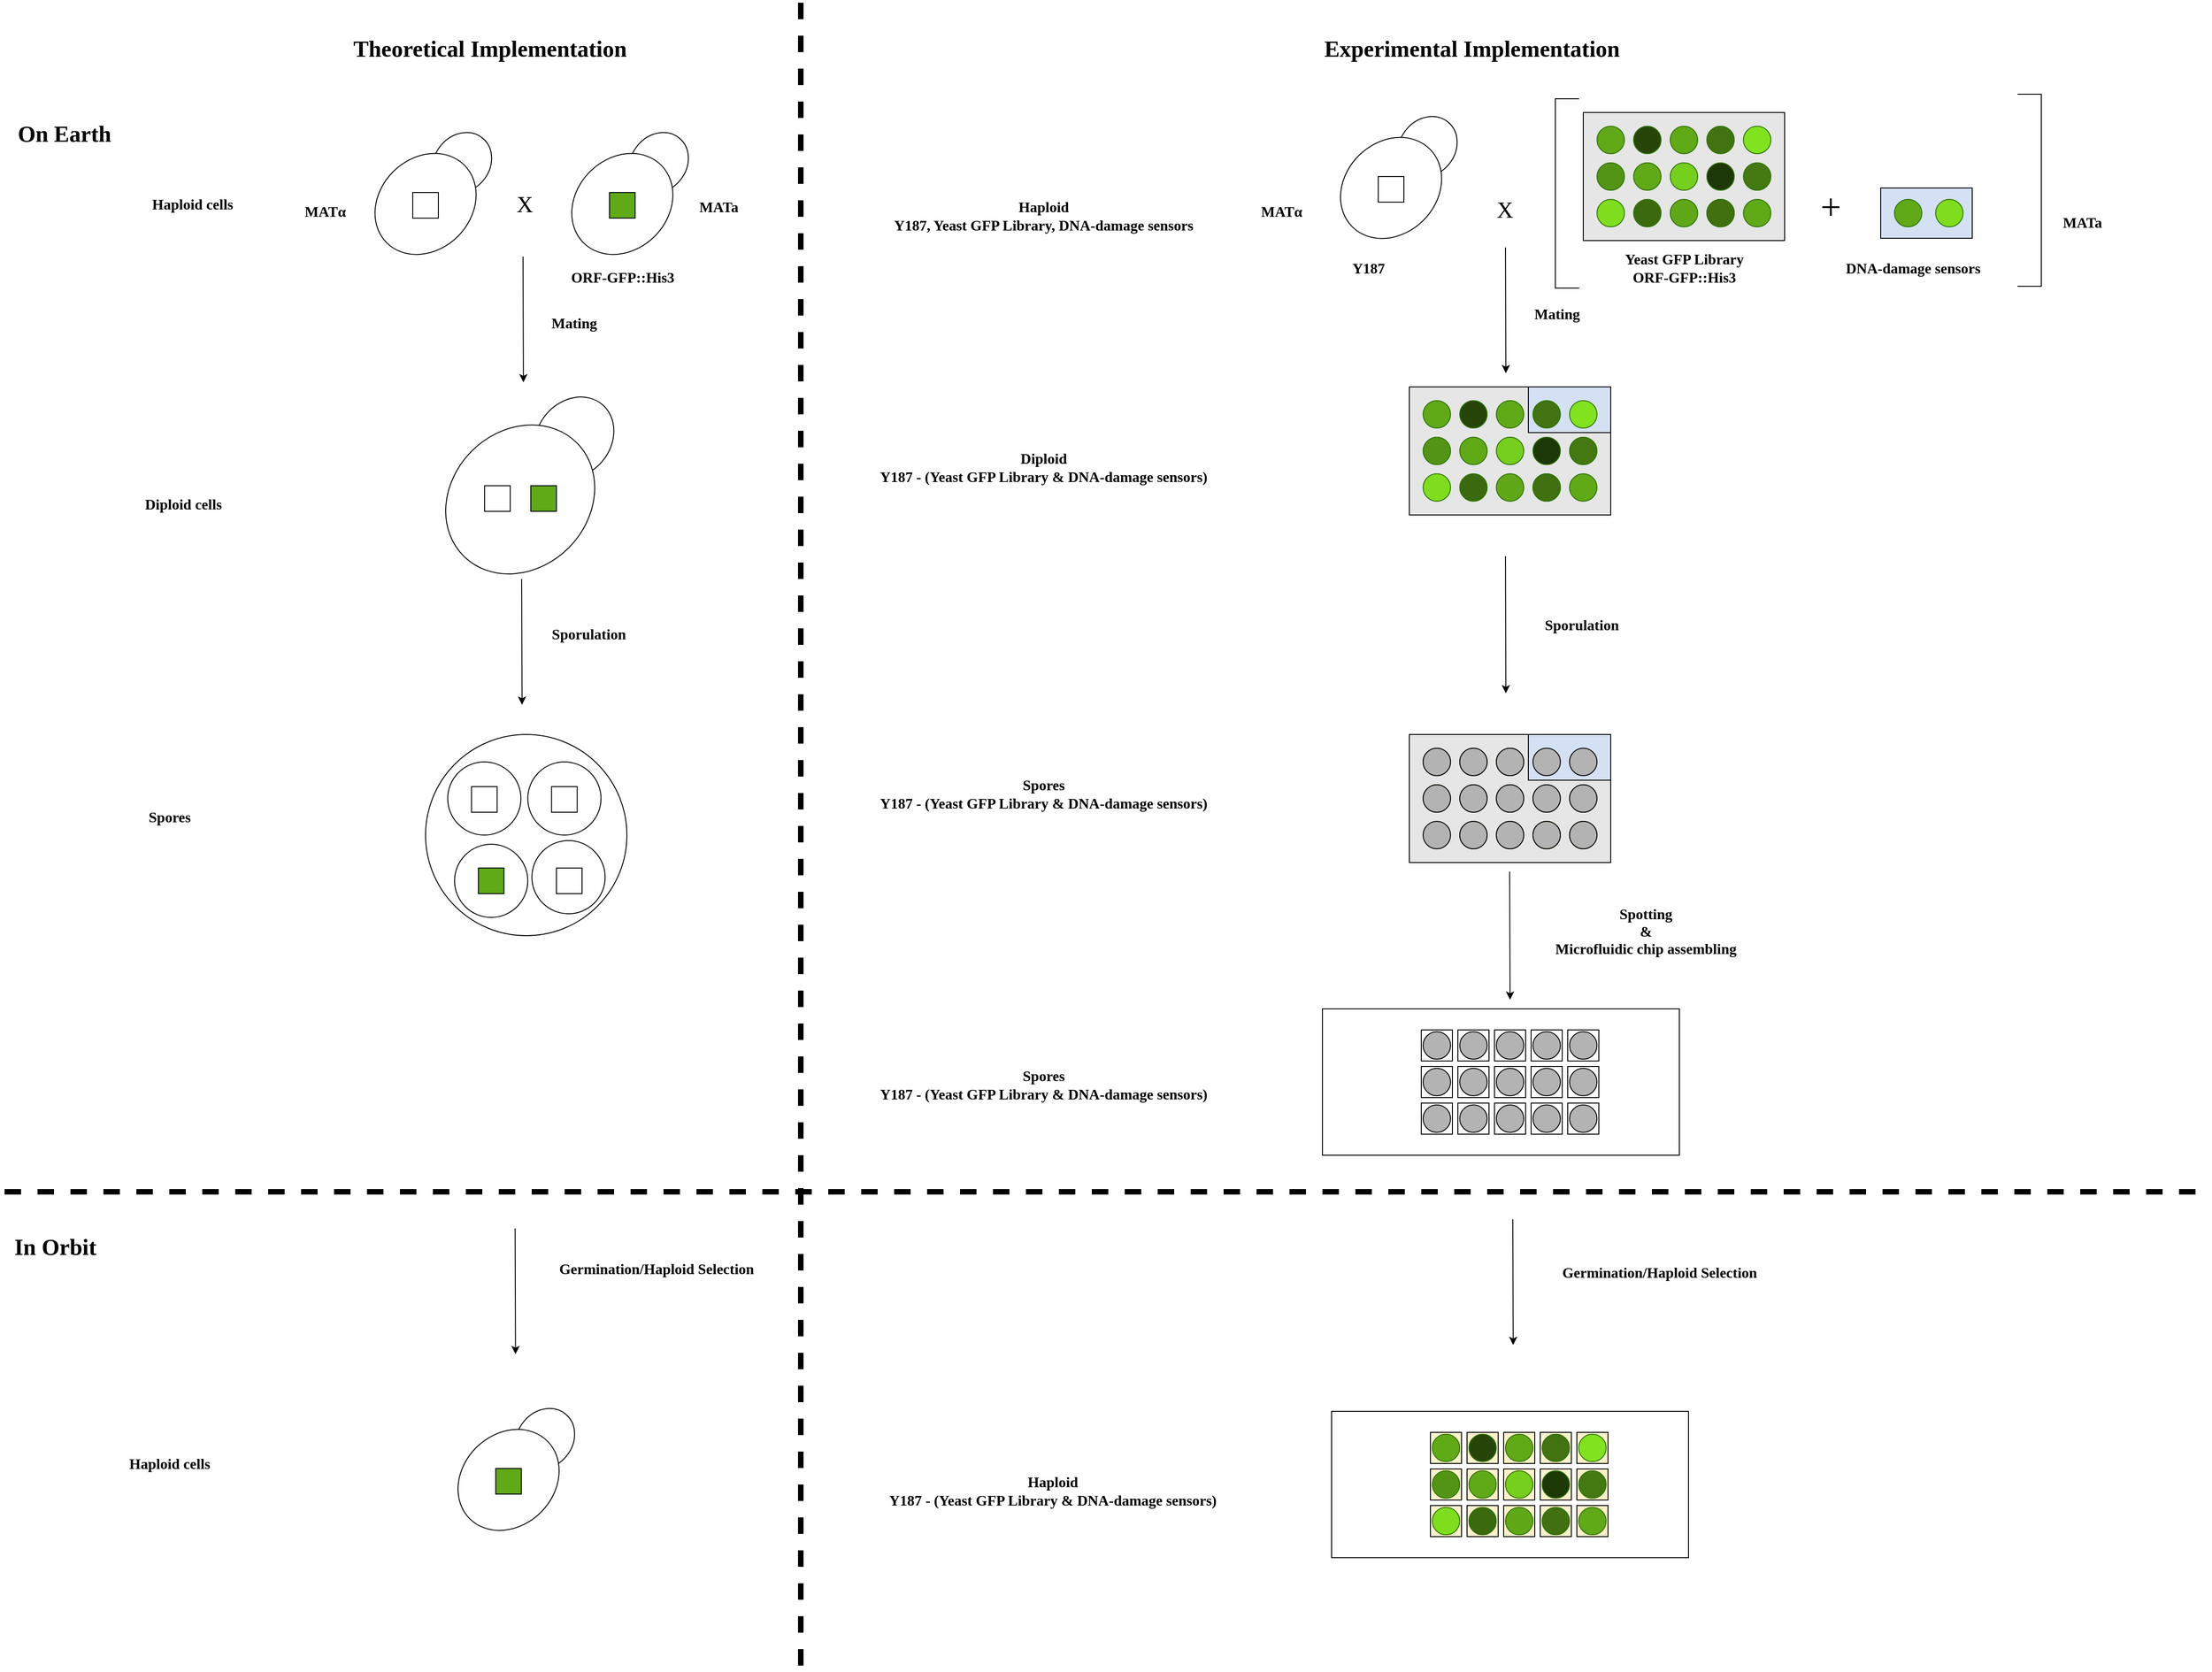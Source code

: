 <mxfile version="13.6.10" type="gitlab">
  <diagram id="V40KHEEPjouQFQwQz0mn" name="Page-1">
    <mxGraphModel dx="4184" dy="3417" grid="1" gridSize="10" guides="1" tooltips="1" connect="1" arrows="1" fold="1" page="1" pageScale="1" pageWidth="850" pageHeight="1100" math="0" shadow="0">
      <root>
        <mxCell id="0" />
        <mxCell id="1" parent="0" />
        <mxCell id="oKtELSS2n7N4R0TemBai-120" value="" style="rounded=0;whiteSpace=wrap;html=1;strokeColor=#000000;fillColor=#FFFFFF;" vertex="1" parent="1">
          <mxGeometry x="960" y="1020" width="390" height="160" as="geometry" />
        </mxCell>
        <mxCell id="oKtELSS2n7N4R0TemBai-30" value="" style="rounded=0;whiteSpace=wrap;html=1;fillColor=#E6E6E6;" vertex="1" parent="1">
          <mxGeometry x="1245" y="40" width="220" height="140" as="geometry" />
        </mxCell>
        <mxCell id="uB8tlWbp-hNkUQO73xYv-5" value="" style="endArrow=classic;html=1;strokeWidth=1;" parent="1" edge="1">
          <mxGeometry width="50" height="50" relative="1" as="geometry">
            <mxPoint x="86.5" y="197.5" as="sourcePoint" />
            <mxPoint x="86.92" y="335" as="targetPoint" />
          </mxGeometry>
        </mxCell>
        <mxCell id="uB8tlWbp-hNkUQO73xYv-6" value="" style="endArrow=classic;html=1;strokeWidth=1;" parent="1" edge="1">
          <mxGeometry width="50" height="50" relative="1" as="geometry">
            <mxPoint x="85" y="550" as="sourcePoint" />
            <mxPoint x="85.42" y="687.5" as="targetPoint" />
          </mxGeometry>
        </mxCell>
        <mxCell id="uB8tlWbp-hNkUQO73xYv-9" value="" style="ellipse;whiteSpace=wrap;html=1;rotation=130;direction=south;fillColor=#FFFFFF;" parent="1" vertex="1">
          <mxGeometry x="200" y="65" width="70" height="60" as="geometry" />
        </mxCell>
        <mxCell id="uB8tlWbp-hNkUQO73xYv-10" value="" style="ellipse;whiteSpace=wrap;html=1;direction=north;rotation=-45;fillColor=#FFFFFF;" parent="1" vertex="1">
          <mxGeometry x="135" y="90" width="120" height="100" as="geometry" />
        </mxCell>
        <mxCell id="uB8tlWbp-hNkUQO73xYv-11" value="" style="ellipse;whiteSpace=wrap;html=1;rotation=130;direction=south;fillColor=#FFFFFF;" parent="1" vertex="1">
          <mxGeometry x="95" y="355.62" width="95" height="80" as="geometry" />
        </mxCell>
        <mxCell id="uB8tlWbp-hNkUQO73xYv-12" value="" style="ellipse;whiteSpace=wrap;html=1;direction=north;rotation=-45;fillColor=#FFFFFF;" parent="1" vertex="1">
          <mxGeometry x="-4.08" y="388.21" width="175" height="149.67" as="geometry" />
        </mxCell>
        <mxCell id="uB8tlWbp-hNkUQO73xYv-13" value="" style="ellipse;whiteSpace=wrap;html=1;aspect=fixed;strokeColor=#000000;fillColor=#FFFFFF;" parent="1" vertex="1">
          <mxGeometry x="-20" y="720" width="220" height="220" as="geometry" />
        </mxCell>
        <mxCell id="uB8tlWbp-hNkUQO73xYv-14" value="" style="ellipse;whiteSpace=wrap;html=1;aspect=fixed;strokeColor=#000000;fillColor=#FFFFFF;" parent="1" vertex="1">
          <mxGeometry x="4.2" y="750" width="80" height="80" as="geometry" />
        </mxCell>
        <mxCell id="uB8tlWbp-hNkUQO73xYv-15" value="" style="ellipse;whiteSpace=wrap;html=1;aspect=fixed;strokeColor=#000000;fillColor=#FFFFFF;" parent="1" vertex="1">
          <mxGeometry x="91.7" y="750" width="80" height="80" as="geometry" />
        </mxCell>
        <mxCell id="uB8tlWbp-hNkUQO73xYv-16" value="" style="ellipse;whiteSpace=wrap;html=1;aspect=fixed;strokeColor=#000000;fillColor=#FFFFFF;" parent="1" vertex="1">
          <mxGeometry x="11.7" y="840" width="80" height="80" as="geometry" />
        </mxCell>
        <mxCell id="uB8tlWbp-hNkUQO73xYv-17" value="" style="ellipse;whiteSpace=wrap;html=1;aspect=fixed;strokeColor=#000000;fillColor=#FFFFFF;" parent="1" vertex="1">
          <mxGeometry x="96.2" y="836" width="80" height="80" as="geometry" />
        </mxCell>
        <mxCell id="uB8tlWbp-hNkUQO73xYv-18" value="&lt;font style=&quot;font-size: 25px&quot; face=&quot;Georgia&quot;&gt;X&lt;/font&gt;" style="text;html=1;align=center;verticalAlign=middle;resizable=0;points=[];autosize=1;" parent="1" vertex="1">
          <mxGeometry x="72.5" y="130" width="30" height="20" as="geometry" />
        </mxCell>
        <mxCell id="uB8tlWbp-hNkUQO73xYv-19" value="" style="endArrow=classic;html=1;strokeWidth=1;" parent="1" edge="1">
          <mxGeometry width="50" height="50" relative="1" as="geometry">
            <mxPoint x="77.85" y="1260.0" as="sourcePoint" />
            <mxPoint x="78.27" y="1397.5" as="targetPoint" />
          </mxGeometry>
        </mxCell>
        <mxCell id="uB8tlWbp-hNkUQO73xYv-31" value="&lt;font face=&quot;Georgia&quot;&gt;&lt;b&gt;&lt;font style=&quot;font-size: 16px&quot;&gt;Mating&lt;/font&gt;&lt;/b&gt;&lt;/font&gt;" style="text;html=1;align=center;verticalAlign=middle;resizable=0;points=[];autosize=1;" parent="1" vertex="1">
          <mxGeometry x="107" y="260" width="70" height="20" as="geometry" />
        </mxCell>
        <mxCell id="uB8tlWbp-hNkUQO73xYv-32" value="&lt;font face=&quot;Georgia&quot;&gt;&lt;b&gt;&lt;font style=&quot;font-size: 16px&quot;&gt;Sporulation&lt;/font&gt;&lt;/b&gt;&lt;/font&gt;" style="text;html=1;align=center;verticalAlign=middle;resizable=0;points=[];autosize=1;" parent="1" vertex="1">
          <mxGeometry x="102.5" y="600" width="110" height="20" as="geometry" />
        </mxCell>
        <mxCell id="uB8tlWbp-hNkUQO73xYv-33" value="&lt;div&gt;&lt;font face=&quot;Georgia&quot;&gt;&lt;b&gt;&lt;font style=&quot;font-size: 16px&quot;&gt;Germination/Haploid Selection&lt;br&gt;&lt;/font&gt;&lt;/b&gt;&lt;/font&gt;&lt;/div&gt;" style="text;html=1;align=center;verticalAlign=middle;resizable=0;points=[];autosize=1;" parent="1" vertex="1">
          <mxGeometry x="91.85" y="1294" width="280" height="20" as="geometry" />
        </mxCell>
        <mxCell id="uB8tlWbp-hNkUQO73xYv-35" value="&lt;font face=&quot;Georgia&quot;&gt;&lt;b&gt;&lt;font style=&quot;font-size: 16px&quot;&gt;ORF-GFP::His3&lt;/font&gt;&lt;/b&gt;&lt;/font&gt;" style="text;html=1;align=center;verticalAlign=middle;resizable=0;points=[];autosize=1;" parent="1" vertex="1">
          <mxGeometry x="125" y="210" width="140" height="20" as="geometry" />
        </mxCell>
        <mxCell id="uB8tlWbp-hNkUQO73xYv-49" value="&lt;font face=&quot;Georgia&quot;&gt;&lt;b&gt;&lt;font style=&quot;font-size: 16px&quot;&gt;MATa&lt;/font&gt;&lt;/b&gt;&lt;/font&gt;" style="text;html=1;align=center;verticalAlign=middle;resizable=0;points=[];autosize=1;" parent="1" vertex="1">
          <mxGeometry x="270" y="132.5" width="60" height="20" as="geometry" />
        </mxCell>
        <mxCell id="uB8tlWbp-hNkUQO73xYv-50" value="&lt;font face=&quot;Georgia&quot;&gt;&lt;b&gt;&lt;font style=&quot;font-size: 16px&quot;&gt;MATα&lt;/font&gt;&lt;/b&gt;&lt;/font&gt;" style="text;html=1;align=center;verticalAlign=middle;resizable=0;points=[];autosize=1;" parent="1" vertex="1">
          <mxGeometry x="-165" y="137.5" width="70" height="20" as="geometry" />
        </mxCell>
        <mxCell id="uB8tlWbp-hNkUQO73xYv-51" value="" style="endArrow=none;dashed=1;html=1;strokeWidth=6;" parent="1" edge="1">
          <mxGeometry width="50" height="50" relative="1" as="geometry">
            <mxPoint x="-480" y="1220" as="sourcePoint" />
            <mxPoint x="1926.667" y="1220" as="targetPoint" />
          </mxGeometry>
        </mxCell>
        <mxCell id="oKtELSS2n7N4R0TemBai-12" value="&lt;font face=&quot;Georgia&quot;&gt;&lt;b&gt;&lt;font style=&quot;font-size: 16px&quot;&gt;MATα&lt;/font&gt;&lt;/b&gt;&lt;/font&gt;" style="text;html=1;align=center;verticalAlign=middle;resizable=0;points=[];autosize=1;" vertex="1" parent="1">
          <mxGeometry x="880" y="137.5" width="70" height="20" as="geometry" />
        </mxCell>
        <mxCell id="oKtELSS2n7N4R0TemBai-13" value="&lt;font style=&quot;font-size: 25px&quot; face=&quot;Georgia&quot;&gt;X&lt;/font&gt;" style="text;html=1;align=center;verticalAlign=middle;resizable=0;points=[];autosize=1;" vertex="1" parent="1">
          <mxGeometry x="1144" y="136" width="30" height="20" as="geometry" />
        </mxCell>
        <mxCell id="oKtELSS2n7N4R0TemBai-14" value="" style="ellipse;whiteSpace=wrap;html=1;aspect=fixed;strokeColor=#2D7600;fontColor=#ffffff;fillColor=#60A917;" vertex="1" parent="1">
          <mxGeometry x="1260" y="55" width="30" height="30" as="geometry" />
        </mxCell>
        <mxCell id="oKtELSS2n7N4R0TemBai-15" value="" style="ellipse;whiteSpace=wrap;html=1;aspect=fixed;strokeColor=#2D7600;fontColor=#ffffff;fillColor=#7EDE1E;" vertex="1" parent="1">
          <mxGeometry x="1260" y="135" width="30" height="30" as="geometry" />
        </mxCell>
        <mxCell id="oKtELSS2n7N4R0TemBai-16" value="" style="ellipse;whiteSpace=wrap;html=1;aspect=fixed;strokeColor=#2D7600;fontColor=#ffffff;fillColor=#549414;" vertex="1" parent="1">
          <mxGeometry x="1260" y="95" width="30" height="30" as="geometry" />
        </mxCell>
        <mxCell id="oKtELSS2n7N4R0TemBai-17" value="" style="ellipse;whiteSpace=wrap;html=1;aspect=fixed;strokeColor=#2D7600;fontColor=#ffffff;fillColor=#274509;" vertex="1" parent="1">
          <mxGeometry x="1300" y="55" width="30" height="30" as="geometry" />
        </mxCell>
        <mxCell id="oKtELSS2n7N4R0TemBai-18" value="" style="ellipse;whiteSpace=wrap;html=1;aspect=fixed;fillColor=#60a917;strokeColor=#2D7600;fontColor=#ffffff;" vertex="1" parent="1">
          <mxGeometry x="1300" y="95" width="30" height="30" as="geometry" />
        </mxCell>
        <mxCell id="oKtELSS2n7N4R0TemBai-19" value="" style="ellipse;whiteSpace=wrap;html=1;aspect=fixed;fillColor=#60a917;strokeColor=#2D7600;fontColor=#ffffff;" vertex="1" parent="1">
          <mxGeometry x="1340" y="55" width="30" height="30" as="geometry" />
        </mxCell>
        <mxCell id="oKtELSS2n7N4R0TemBai-20" value="" style="ellipse;whiteSpace=wrap;html=1;aspect=fixed;strokeColor=#2D7600;fontColor=#ffffff;fillColor=#76CF1C;" vertex="1" parent="1">
          <mxGeometry x="1340" y="95" width="30" height="30" as="geometry" />
        </mxCell>
        <mxCell id="oKtELSS2n7N4R0TemBai-21" value="" style="ellipse;whiteSpace=wrap;html=1;aspect=fixed;strokeColor=#2D7600;fontColor=#ffffff;fillColor=#81E31F;" vertex="1" parent="1">
          <mxGeometry x="1420" y="55" width="30" height="30" as="geometry" />
        </mxCell>
        <mxCell id="oKtELSS2n7N4R0TemBai-22" value="" style="ellipse;whiteSpace=wrap;html=1;aspect=fixed;strokeColor=#2D7600;fontColor=#ffffff;fillColor=#1C3807;" vertex="1" parent="1">
          <mxGeometry x="1380" y="95" width="30" height="30" as="geometry" />
        </mxCell>
        <mxCell id="oKtELSS2n7N4R0TemBai-23" value="" style="ellipse;whiteSpace=wrap;html=1;aspect=fixed;strokeColor=#2D7600;fontColor=#ffffff;fillColor=#3B690E;" vertex="1" parent="1">
          <mxGeometry x="1300" y="135" width="30" height="30" as="geometry" />
        </mxCell>
        <mxCell id="oKtELSS2n7N4R0TemBai-24" value="" style="ellipse;whiteSpace=wrap;html=1;aspect=fixed;strokeColor=#2D7600;fontColor=#ffffff;fillColor=#60A818;" vertex="1" parent="1">
          <mxGeometry x="1340" y="135" width="30" height="30" as="geometry" />
        </mxCell>
        <mxCell id="oKtELSS2n7N4R0TemBai-25" value="" style="ellipse;whiteSpace=wrap;html=1;aspect=fixed;fillColor=#60a917;strokeColor=#2D7600;fontColor=#ffffff;" vertex="1" parent="1">
          <mxGeometry x="1380" y="135" width="30" height="30" as="geometry" />
        </mxCell>
        <mxCell id="oKtELSS2n7N4R0TemBai-26" value="" style="ellipse;whiteSpace=wrap;html=1;aspect=fixed;strokeColor=#2D7600;fontColor=#ffffff;fillColor=#40700F;" vertex="1" parent="1">
          <mxGeometry x="1380" y="135" width="30" height="30" as="geometry" />
        </mxCell>
        <mxCell id="oKtELSS2n7N4R0TemBai-27" value="" style="ellipse;whiteSpace=wrap;html=1;aspect=fixed;fillColor=#60a917;strokeColor=#2D7600;fontColor=#ffffff;" vertex="1" parent="1">
          <mxGeometry x="1420" y="135" width="30" height="30" as="geometry" />
        </mxCell>
        <mxCell id="oKtELSS2n7N4R0TemBai-28" value="" style="ellipse;whiteSpace=wrap;html=1;aspect=fixed;strokeColor=#2D7600;fontColor=#ffffff;fillColor=#447810;" vertex="1" parent="1">
          <mxGeometry x="1420" y="95" width="30" height="30" as="geometry" />
        </mxCell>
        <mxCell id="oKtELSS2n7N4R0TemBai-29" value="" style="ellipse;whiteSpace=wrap;html=1;aspect=fixed;strokeColor=#2D7600;fontColor=#ffffff;fillColor=#417310;" vertex="1" parent="1">
          <mxGeometry x="1380" y="55" width="30" height="30" as="geometry" />
        </mxCell>
        <mxCell id="oKtELSS2n7N4R0TemBai-31" value="&lt;font face=&quot;Georgia&quot;&gt;&lt;b&gt;&lt;font style=&quot;font-size: 16px&quot;&gt;Yeast GFP Library&lt;br&gt;ORF-GFP::His3&lt;/font&gt;&lt;/b&gt;&lt;/font&gt;" style="text;html=1;align=center;verticalAlign=middle;resizable=0;points=[];autosize=1;" vertex="1" parent="1">
          <mxGeometry x="1270" y="190" width="170" height="40" as="geometry" />
        </mxCell>
        <mxCell id="oKtELSS2n7N4R0TemBai-32" value="&lt;font face=&quot;Georgia&quot;&gt;&lt;b&gt;&lt;font style=&quot;font-size: 16px&quot;&gt;MATa&lt;/font&gt;&lt;/b&gt;&lt;/font&gt;" style="text;html=1;align=center;verticalAlign=middle;resizable=0;points=[];autosize=1;" vertex="1" parent="1">
          <mxGeometry x="1760" y="150" width="60" height="20" as="geometry" />
        </mxCell>
        <mxCell id="oKtELSS2n7N4R0TemBai-34" value="" style="endArrow=classic;html=1;strokeWidth=1;" edge="1" parent="1">
          <mxGeometry width="50" height="50" relative="1" as="geometry">
            <mxPoint x="1160" y="187.5" as="sourcePoint" />
            <mxPoint x="1160.42" y="325" as="targetPoint" />
          </mxGeometry>
        </mxCell>
        <mxCell id="oKtELSS2n7N4R0TemBai-35" value="&lt;font face=&quot;Georgia&quot;&gt;&lt;b&gt;&lt;font style=&quot;font-size: 16px&quot;&gt;Mating&lt;/font&gt;&lt;/b&gt;&lt;/font&gt;" style="text;html=1;align=center;verticalAlign=middle;resizable=0;points=[];autosize=1;" vertex="1" parent="1">
          <mxGeometry x="1180.5" y="250" width="70" height="20" as="geometry" />
        </mxCell>
        <mxCell id="oKtELSS2n7N4R0TemBai-36" value="&lt;font face=&quot;Georgia&quot;&gt;&lt;b&gt;&lt;font style=&quot;font-size: 16px&quot;&gt;Y187&lt;/font&gt;&lt;/b&gt;&lt;/font&gt;" style="text;html=1;align=center;verticalAlign=middle;resizable=0;points=[];autosize=1;" vertex="1" parent="1">
          <mxGeometry x="985" y="200" width="50" height="20" as="geometry" />
        </mxCell>
        <mxCell id="oKtELSS2n7N4R0TemBai-37" value="" style="rounded=0;whiteSpace=wrap;html=1;fillColor=#E6E6E6;" vertex="1" parent="1">
          <mxGeometry x="1055" y="340" width="220" height="140" as="geometry" />
        </mxCell>
        <mxCell id="oKtELSS2n7N4R0TemBai-38" value="" style="ellipse;whiteSpace=wrap;html=1;aspect=fixed;strokeColor=#2D7600;fontColor=#ffffff;fillColor=#60A917;" vertex="1" parent="1">
          <mxGeometry x="1070" y="355" width="30" height="30" as="geometry" />
        </mxCell>
        <mxCell id="oKtELSS2n7N4R0TemBai-39" value="" style="ellipse;whiteSpace=wrap;html=1;aspect=fixed;strokeColor=#2D7600;fontColor=#ffffff;fillColor=#7EDE1E;" vertex="1" parent="1">
          <mxGeometry x="1070" y="435" width="30" height="30" as="geometry" />
        </mxCell>
        <mxCell id="oKtELSS2n7N4R0TemBai-40" value="" style="ellipse;whiteSpace=wrap;html=1;aspect=fixed;strokeColor=#2D7600;fontColor=#ffffff;fillColor=#549414;" vertex="1" parent="1">
          <mxGeometry x="1070" y="395" width="30" height="30" as="geometry" />
        </mxCell>
        <mxCell id="oKtELSS2n7N4R0TemBai-41" value="" style="ellipse;whiteSpace=wrap;html=1;aspect=fixed;strokeColor=#2D7600;fontColor=#ffffff;fillColor=#274509;" vertex="1" parent="1">
          <mxGeometry x="1110" y="355" width="30" height="30" as="geometry" />
        </mxCell>
        <mxCell id="oKtELSS2n7N4R0TemBai-42" value="" style="ellipse;whiteSpace=wrap;html=1;aspect=fixed;fillColor=#60a917;strokeColor=#2D7600;fontColor=#ffffff;" vertex="1" parent="1">
          <mxGeometry x="1110" y="395" width="30" height="30" as="geometry" />
        </mxCell>
        <mxCell id="oKtELSS2n7N4R0TemBai-43" value="" style="ellipse;whiteSpace=wrap;html=1;aspect=fixed;fillColor=#60a917;strokeColor=#2D7600;fontColor=#ffffff;" vertex="1" parent="1">
          <mxGeometry x="1150" y="355" width="30" height="30" as="geometry" />
        </mxCell>
        <mxCell id="oKtELSS2n7N4R0TemBai-44" value="" style="ellipse;whiteSpace=wrap;html=1;aspect=fixed;strokeColor=#2D7600;fontColor=#ffffff;fillColor=#76CF1C;" vertex="1" parent="1">
          <mxGeometry x="1150" y="395" width="30" height="30" as="geometry" />
        </mxCell>
        <mxCell id="oKtELSS2n7N4R0TemBai-46" value="" style="ellipse;whiteSpace=wrap;html=1;aspect=fixed;strokeColor=#2D7600;fontColor=#ffffff;fillColor=#1C3807;" vertex="1" parent="1">
          <mxGeometry x="1190" y="395" width="30" height="30" as="geometry" />
        </mxCell>
        <mxCell id="oKtELSS2n7N4R0TemBai-47" value="" style="ellipse;whiteSpace=wrap;html=1;aspect=fixed;strokeColor=#2D7600;fontColor=#ffffff;fillColor=#3B690E;" vertex="1" parent="1">
          <mxGeometry x="1110" y="435" width="30" height="30" as="geometry" />
        </mxCell>
        <mxCell id="oKtELSS2n7N4R0TemBai-48" value="" style="ellipse;whiteSpace=wrap;html=1;aspect=fixed;strokeColor=#2D7600;fontColor=#ffffff;fillColor=#60A818;" vertex="1" parent="1">
          <mxGeometry x="1150" y="435" width="30" height="30" as="geometry" />
        </mxCell>
        <mxCell id="oKtELSS2n7N4R0TemBai-49" value="" style="ellipse;whiteSpace=wrap;html=1;aspect=fixed;fillColor=#60a917;strokeColor=#2D7600;fontColor=#ffffff;" vertex="1" parent="1">
          <mxGeometry x="1190" y="435" width="30" height="30" as="geometry" />
        </mxCell>
        <mxCell id="oKtELSS2n7N4R0TemBai-52" value="" style="ellipse;whiteSpace=wrap;html=1;aspect=fixed;strokeColor=#2D7600;fontColor=#ffffff;fillColor=#447810;" vertex="1" parent="1">
          <mxGeometry x="1230" y="395" width="30" height="30" as="geometry" />
        </mxCell>
        <mxCell id="oKtELSS2n7N4R0TemBai-54" value="" style="rounded=0;whiteSpace=wrap;html=1;fillColor=#E6E6E6;" vertex="1" parent="1">
          <mxGeometry x="1055" y="720" width="220" height="140" as="geometry" />
        </mxCell>
        <mxCell id="oKtELSS2n7N4R0TemBai-55" value="" style="ellipse;whiteSpace=wrap;html=1;aspect=fixed;strokeColor=#2D7600;fontColor=#ffffff;fillColor=#60A917;" vertex="1" parent="1">
          <mxGeometry x="1070" y="735" width="30" height="30" as="geometry" />
        </mxCell>
        <mxCell id="oKtELSS2n7N4R0TemBai-56" value="" style="ellipse;whiteSpace=wrap;html=1;aspect=fixed;fontColor=#ffffff;fillColor=#B3B3B3;" vertex="1" parent="1">
          <mxGeometry x="1070" y="815" width="30" height="30" as="geometry" />
        </mxCell>
        <mxCell id="oKtELSS2n7N4R0TemBai-57" value="" style="ellipse;whiteSpace=wrap;html=1;aspect=fixed;strokeColor=#2D7600;fontColor=#ffffff;fillColor=#549414;" vertex="1" parent="1">
          <mxGeometry x="1070" y="775" width="30" height="30" as="geometry" />
        </mxCell>
        <mxCell id="oKtELSS2n7N4R0TemBai-58" value="" style="ellipse;whiteSpace=wrap;html=1;aspect=fixed;strokeColor=#2D7600;fontColor=#ffffff;fillColor=#274509;" vertex="1" parent="1">
          <mxGeometry x="1110" y="735" width="30" height="30" as="geometry" />
        </mxCell>
        <mxCell id="oKtELSS2n7N4R0TemBai-59" value="" style="ellipse;whiteSpace=wrap;html=1;aspect=fixed;fillColor=#60a917;strokeColor=#2D7600;fontColor=#ffffff;" vertex="1" parent="1">
          <mxGeometry x="1110" y="775" width="30" height="30" as="geometry" />
        </mxCell>
        <mxCell id="oKtELSS2n7N4R0TemBai-60" value="" style="ellipse;whiteSpace=wrap;html=1;aspect=fixed;fillColor=#60a917;strokeColor=#2D7600;fontColor=#ffffff;" vertex="1" parent="1">
          <mxGeometry x="1150" y="735" width="30" height="30" as="geometry" />
        </mxCell>
        <mxCell id="oKtELSS2n7N4R0TemBai-61" value="" style="ellipse;whiteSpace=wrap;html=1;aspect=fixed;strokeColor=#2D7600;fontColor=#ffffff;fillColor=#76CF1C;" vertex="1" parent="1">
          <mxGeometry x="1150" y="775" width="30" height="30" as="geometry" />
        </mxCell>
        <mxCell id="oKtELSS2n7N4R0TemBai-62" value="" style="ellipse;whiteSpace=wrap;html=1;aspect=fixed;strokeColor=#2D7600;fontColor=#ffffff;fillColor=#81E31F;" vertex="1" parent="1">
          <mxGeometry x="1230" y="735" width="30" height="30" as="geometry" />
        </mxCell>
        <mxCell id="oKtELSS2n7N4R0TemBai-63" value="" style="ellipse;whiteSpace=wrap;html=1;aspect=fixed;strokeColor=#2D7600;fontColor=#ffffff;fillColor=#1C3807;" vertex="1" parent="1">
          <mxGeometry x="1190" y="775" width="30" height="30" as="geometry" />
        </mxCell>
        <mxCell id="oKtELSS2n7N4R0TemBai-64" value="" style="ellipse;whiteSpace=wrap;html=1;aspect=fixed;strokeColor=#2D7600;fontColor=#ffffff;fillColor=#3B690E;" vertex="1" parent="1">
          <mxGeometry x="1110" y="815" width="30" height="30" as="geometry" />
        </mxCell>
        <mxCell id="oKtELSS2n7N4R0TemBai-65" value="" style="ellipse;whiteSpace=wrap;html=1;aspect=fixed;strokeColor=#2D7600;fontColor=#ffffff;fillColor=#60A818;" vertex="1" parent="1">
          <mxGeometry x="1150" y="815" width="30" height="30" as="geometry" />
        </mxCell>
        <mxCell id="oKtELSS2n7N4R0TemBai-66" value="" style="ellipse;whiteSpace=wrap;html=1;aspect=fixed;fillColor=#60a917;strokeColor=#2D7600;fontColor=#ffffff;" vertex="1" parent="1">
          <mxGeometry x="1190" y="815" width="30" height="30" as="geometry" />
        </mxCell>
        <mxCell id="oKtELSS2n7N4R0TemBai-67" value="" style="ellipse;whiteSpace=wrap;html=1;aspect=fixed;strokeColor=#2D7600;fontColor=#ffffff;fillColor=#40700F;" vertex="1" parent="1">
          <mxGeometry x="1190" y="815" width="30" height="30" as="geometry" />
        </mxCell>
        <mxCell id="oKtELSS2n7N4R0TemBai-68" value="" style="ellipse;whiteSpace=wrap;html=1;aspect=fixed;fillColor=#60a917;strokeColor=#2D7600;fontColor=#ffffff;" vertex="1" parent="1">
          <mxGeometry x="1230" y="815" width="30" height="30" as="geometry" />
        </mxCell>
        <mxCell id="oKtELSS2n7N4R0TemBai-69" value="" style="ellipse;whiteSpace=wrap;html=1;aspect=fixed;strokeColor=#2D7600;fontColor=#ffffff;fillColor=#447810;" vertex="1" parent="1">
          <mxGeometry x="1230" y="775" width="30" height="30" as="geometry" />
        </mxCell>
        <mxCell id="oKtELSS2n7N4R0TemBai-70" value="" style="ellipse;whiteSpace=wrap;html=1;aspect=fixed;strokeColor=#2D7600;fontColor=#ffffff;fillColor=#417310;" vertex="1" parent="1">
          <mxGeometry x="1190" y="735" width="30" height="30" as="geometry" />
        </mxCell>
        <mxCell id="oKtELSS2n7N4R0TemBai-73" value="" style="ellipse;whiteSpace=wrap;html=1;aspect=fixed;fontColor=#ffffff;fillColor=#B3B3B3;" vertex="1" parent="1">
          <mxGeometry x="1150" y="735" width="30" height="30" as="geometry" />
        </mxCell>
        <mxCell id="oKtELSS2n7N4R0TemBai-74" value="" style="ellipse;whiteSpace=wrap;html=1;aspect=fixed;fontColor=#ffffff;fillColor=#B3B3B3;" vertex="1" parent="1">
          <mxGeometry x="1110" y="735" width="30" height="30" as="geometry" />
        </mxCell>
        <mxCell id="oKtELSS2n7N4R0TemBai-75" value="" style="ellipse;whiteSpace=wrap;html=1;aspect=fixed;fontColor=#ffffff;fillColor=#B3B3B3;" vertex="1" parent="1">
          <mxGeometry x="1070" y="735" width="30" height="30" as="geometry" />
        </mxCell>
        <mxCell id="oKtELSS2n7N4R0TemBai-76" value="" style="ellipse;whiteSpace=wrap;html=1;aspect=fixed;fontColor=#ffffff;fillColor=#B3B3B3;" vertex="1" parent="1">
          <mxGeometry x="1070" y="775" width="30" height="30" as="geometry" />
        </mxCell>
        <mxCell id="oKtELSS2n7N4R0TemBai-77" value="" style="ellipse;whiteSpace=wrap;html=1;aspect=fixed;fontColor=#ffffff;fillColor=#B3B3B3;" vertex="1" parent="1">
          <mxGeometry x="1110" y="775" width="30" height="30" as="geometry" />
        </mxCell>
        <mxCell id="oKtELSS2n7N4R0TemBai-78" value="" style="ellipse;whiteSpace=wrap;html=1;aspect=fixed;fontColor=#ffffff;fillColor=#B3B3B3;" vertex="1" parent="1">
          <mxGeometry x="1150" y="775" width="30" height="30" as="geometry" />
        </mxCell>
        <mxCell id="oKtELSS2n7N4R0TemBai-79" value="" style="ellipse;whiteSpace=wrap;html=1;aspect=fixed;fontColor=#ffffff;fillColor=#B3B3B3;" vertex="1" parent="1">
          <mxGeometry x="1190" y="775" width="30" height="30" as="geometry" />
        </mxCell>
        <mxCell id="oKtELSS2n7N4R0TemBai-80" value="" style="ellipse;whiteSpace=wrap;html=1;aspect=fixed;fontColor=#ffffff;fillColor=#B3B3B3;" vertex="1" parent="1">
          <mxGeometry x="1230" y="775" width="30" height="30" as="geometry" />
        </mxCell>
        <mxCell id="oKtELSS2n7N4R0TemBai-81" value="" style="ellipse;whiteSpace=wrap;html=1;aspect=fixed;fontColor=#ffffff;fillColor=#B3B3B3;" vertex="1" parent="1">
          <mxGeometry x="1230" y="815" width="30" height="30" as="geometry" />
        </mxCell>
        <mxCell id="oKtELSS2n7N4R0TemBai-82" value="" style="ellipse;whiteSpace=wrap;html=1;aspect=fixed;fontColor=#ffffff;fillColor=#B3B3B3;" vertex="1" parent="1">
          <mxGeometry x="1190" y="815" width="30" height="30" as="geometry" />
        </mxCell>
        <mxCell id="oKtELSS2n7N4R0TemBai-83" value="" style="ellipse;whiteSpace=wrap;html=1;aspect=fixed;fontColor=#ffffff;fillColor=#B3B3B3;" vertex="1" parent="1">
          <mxGeometry x="1150" y="815" width="30" height="30" as="geometry" />
        </mxCell>
        <mxCell id="oKtELSS2n7N4R0TemBai-84" value="" style="ellipse;whiteSpace=wrap;html=1;aspect=fixed;fontColor=#ffffff;fillColor=#B3B3B3;" vertex="1" parent="1">
          <mxGeometry x="1110" y="815" width="30" height="30" as="geometry" />
        </mxCell>
        <mxCell id="oKtELSS2n7N4R0TemBai-85" value="&lt;font face=&quot;Georgia&quot;&gt;&lt;b&gt;&lt;font style=&quot;font-size: 16px&quot;&gt;Diploid&lt;br&gt;Y187 - (Yeast GFP Library &amp;amp; DNA-damage sensors)&lt;br&gt;&lt;/font&gt;&lt;/b&gt;&lt;/font&gt;" style="text;html=1;align=center;verticalAlign=middle;resizable=0;points=[];autosize=1;" vertex="1" parent="1">
          <mxGeometry x="440" y="408.05" width="430" height="40" as="geometry" />
        </mxCell>
        <mxCell id="oKtELSS2n7N4R0TemBai-88" value="&lt;font face=&quot;Georgia&quot;&gt;&lt;b&gt;&lt;font style=&quot;font-size: 16px&quot;&gt;Sporulation&lt;/font&gt;&lt;/b&gt;&lt;/font&gt;" style="text;html=1;align=center;verticalAlign=middle;resizable=0;points=[];autosize=1;" vertex="1" parent="1">
          <mxGeometry x="1188" y="590" width="110" height="20" as="geometry" />
        </mxCell>
        <mxCell id="oKtELSS2n7N4R0TemBai-90" value="" style="ellipse;whiteSpace=wrap;html=1;aspect=fixed;strokeColor=#2D7600;fontColor=#ffffff;fillColor=#60A917;" vertex="1" parent="1">
          <mxGeometry x="1070" y="1045" width="30" height="30" as="geometry" />
        </mxCell>
        <mxCell id="oKtELSS2n7N4R0TemBai-92" value="" style="ellipse;whiteSpace=wrap;html=1;aspect=fixed;strokeColor=#2D7600;fontColor=#ffffff;fillColor=#549414;" vertex="1" parent="1">
          <mxGeometry x="1070" y="1085" width="30" height="30" as="geometry" />
        </mxCell>
        <mxCell id="oKtELSS2n7N4R0TemBai-93" value="" style="ellipse;whiteSpace=wrap;html=1;aspect=fixed;strokeColor=#2D7600;fontColor=#ffffff;fillColor=#274509;" vertex="1" parent="1">
          <mxGeometry x="1110" y="1045" width="30" height="30" as="geometry" />
        </mxCell>
        <mxCell id="oKtELSS2n7N4R0TemBai-95" value="" style="ellipse;whiteSpace=wrap;html=1;aspect=fixed;fillColor=#60a917;strokeColor=#2D7600;fontColor=#ffffff;" vertex="1" parent="1">
          <mxGeometry x="1150" y="1045" width="30" height="30" as="geometry" />
        </mxCell>
        <mxCell id="oKtELSS2n7N4R0TemBai-97" value="" style="ellipse;whiteSpace=wrap;html=1;aspect=fixed;strokeColor=#2D7600;fontColor=#ffffff;fillColor=#81E31F;" vertex="1" parent="1">
          <mxGeometry x="1230" y="1045" width="30" height="30" as="geometry" />
        </mxCell>
        <mxCell id="oKtELSS2n7N4R0TemBai-105" value="" style="ellipse;whiteSpace=wrap;html=1;aspect=fixed;strokeColor=#2D7600;fontColor=#ffffff;fillColor=#417310;" vertex="1" parent="1">
          <mxGeometry x="1190" y="1045" width="30" height="30" as="geometry" />
        </mxCell>
        <mxCell id="oKtELSS2n7N4R0TemBai-106" value="" style="ellipse;whiteSpace=wrap;html=1;aspect=fixed;fontColor=#ffffff;fillColor=#B3B3B3;" vertex="1" parent="1">
          <mxGeometry x="1230" y="1045" width="30" height="30" as="geometry" />
        </mxCell>
        <mxCell id="oKtELSS2n7N4R0TemBai-107" value="" style="ellipse;whiteSpace=wrap;html=1;aspect=fixed;fontColor=#ffffff;fillColor=#B3B3B3;" vertex="1" parent="1">
          <mxGeometry x="1190" y="1045" width="30" height="30" as="geometry" />
        </mxCell>
        <mxCell id="oKtELSS2n7N4R0TemBai-108" value="" style="ellipse;whiteSpace=wrap;html=1;aspect=fixed;fontColor=#ffffff;fillColor=#B3B3B3;" vertex="1" parent="1">
          <mxGeometry x="1150" y="1045" width="30" height="30" as="geometry" />
        </mxCell>
        <mxCell id="oKtELSS2n7N4R0TemBai-109" value="" style="ellipse;whiteSpace=wrap;html=1;aspect=fixed;fontColor=#ffffff;fillColor=#B3B3B3;" vertex="1" parent="1">
          <mxGeometry x="1110" y="1045" width="30" height="30" as="geometry" />
        </mxCell>
        <mxCell id="oKtELSS2n7N4R0TemBai-121" value="" style="rounded=0;whiteSpace=wrap;html=1;strokeColor=#000000;fillColor=#FFFFFF;" vertex="1" parent="1">
          <mxGeometry x="1068" y="1043" width="34" height="34" as="geometry" />
        </mxCell>
        <mxCell id="oKtELSS2n7N4R0TemBai-110" value="" style="ellipse;whiteSpace=wrap;html=1;aspect=fixed;fontColor=#ffffff;fillColor=#B3B3B3;" vertex="1" parent="1">
          <mxGeometry x="1070" y="1045" width="30" height="30" as="geometry" />
        </mxCell>
        <mxCell id="oKtELSS2n7N4R0TemBai-123" value="" style="ellipse;whiteSpace=wrap;html=1;aspect=fixed;fontColor=#ffffff;fillColor=#B3B3B3;" vertex="1" parent="1">
          <mxGeometry x="1110" y="1045" width="30" height="30" as="geometry" />
        </mxCell>
        <mxCell id="oKtELSS2n7N4R0TemBai-124" value="" style="ellipse;whiteSpace=wrap;html=1;aspect=fixed;fontColor=#ffffff;fillColor=#B3B3B3;" vertex="1" parent="1">
          <mxGeometry x="1150" y="1045" width="30" height="30" as="geometry" />
        </mxCell>
        <mxCell id="oKtELSS2n7N4R0TemBai-125" value="" style="ellipse;whiteSpace=wrap;html=1;aspect=fixed;fontColor=#ffffff;fillColor=#B3B3B3;" vertex="1" parent="1">
          <mxGeometry x="1190" y="1045" width="30" height="30" as="geometry" />
        </mxCell>
        <mxCell id="oKtELSS2n7N4R0TemBai-126" value="" style="ellipse;whiteSpace=wrap;html=1;aspect=fixed;fontColor=#ffffff;fillColor=#B3B3B3;" vertex="1" parent="1">
          <mxGeometry x="1230" y="1045" width="30" height="30" as="geometry" />
        </mxCell>
        <mxCell id="oKtELSS2n7N4R0TemBai-127" value="" style="ellipse;whiteSpace=wrap;html=1;aspect=fixed;fontColor=#ffffff;fillColor=#B3B3B3;" vertex="1" parent="1">
          <mxGeometry x="1110" y="1045" width="30" height="30" as="geometry" />
        </mxCell>
        <mxCell id="oKtELSS2n7N4R0TemBai-128" value="" style="ellipse;whiteSpace=wrap;html=1;aspect=fixed;fontColor=#ffffff;fillColor=#B3B3B3;" vertex="1" parent="1">
          <mxGeometry x="1150" y="1045" width="30" height="30" as="geometry" />
        </mxCell>
        <mxCell id="oKtELSS2n7N4R0TemBai-129" value="" style="ellipse;whiteSpace=wrap;html=1;aspect=fixed;fontColor=#ffffff;fillColor=#B3B3B3;" vertex="1" parent="1">
          <mxGeometry x="1190" y="1045" width="30" height="30" as="geometry" />
        </mxCell>
        <mxCell id="oKtELSS2n7N4R0TemBai-130" value="" style="ellipse;whiteSpace=wrap;html=1;aspect=fixed;fontColor=#ffffff;fillColor=#B3B3B3;" vertex="1" parent="1">
          <mxGeometry x="1230" y="1045" width="30" height="30" as="geometry" />
        </mxCell>
        <mxCell id="oKtELSS2n7N4R0TemBai-144" value="" style="rounded=0;whiteSpace=wrap;html=1;strokeColor=#000000;fillColor=#FFFFFF;" vertex="1" parent="1">
          <mxGeometry x="1108" y="1043" width="34" height="34" as="geometry" />
        </mxCell>
        <mxCell id="oKtELSS2n7N4R0TemBai-133" value="" style="ellipse;whiteSpace=wrap;html=1;aspect=fixed;fontColor=#ffffff;fillColor=#B3B3B3;" vertex="1" parent="1">
          <mxGeometry x="1110" y="1045" width="30" height="30" as="geometry" />
        </mxCell>
        <mxCell id="oKtELSS2n7N4R0TemBai-145" value="" style="rounded=0;whiteSpace=wrap;html=1;strokeColor=#000000;fillColor=#FFFFFF;" vertex="1" parent="1">
          <mxGeometry x="1148" y="1043" width="34" height="34" as="geometry" />
        </mxCell>
        <mxCell id="oKtELSS2n7N4R0TemBai-134" value="" style="ellipse;whiteSpace=wrap;html=1;aspect=fixed;fontColor=#ffffff;fillColor=#B3B3B3;" vertex="1" parent="1">
          <mxGeometry x="1150" y="1045" width="30" height="30" as="geometry" />
        </mxCell>
        <mxCell id="oKtELSS2n7N4R0TemBai-147" value="" style="rounded=0;whiteSpace=wrap;html=1;strokeColor=#000000;fillColor=#FFFFFF;" vertex="1" parent="1">
          <mxGeometry x="1188" y="1043" width="34" height="34" as="geometry" />
        </mxCell>
        <mxCell id="oKtELSS2n7N4R0TemBai-135" value="" style="ellipse;whiteSpace=wrap;html=1;aspect=fixed;fontColor=#ffffff;fillColor=#B3B3B3;" vertex="1" parent="1">
          <mxGeometry x="1190" y="1045" width="30" height="30" as="geometry" />
        </mxCell>
        <mxCell id="oKtELSS2n7N4R0TemBai-148" value="" style="rounded=0;whiteSpace=wrap;html=1;strokeColor=#000000;fillColor=#FFFFFF;" vertex="1" parent="1">
          <mxGeometry x="1228" y="1043" width="34" height="34" as="geometry" />
        </mxCell>
        <mxCell id="oKtELSS2n7N4R0TemBai-136" value="" style="ellipse;whiteSpace=wrap;html=1;aspect=fixed;fontColor=#ffffff;fillColor=#B3B3B3;" vertex="1" parent="1">
          <mxGeometry x="1230" y="1045" width="30" height="30" as="geometry" />
        </mxCell>
        <mxCell id="oKtELSS2n7N4R0TemBai-149" value="" style="rounded=0;whiteSpace=wrap;html=1;strokeColor=#000000;fillColor=#FFFFFF;" vertex="1" parent="1">
          <mxGeometry x="1068" y="1083" width="34" height="34" as="geometry" />
        </mxCell>
        <mxCell id="oKtELSS2n7N4R0TemBai-111" value="" style="ellipse;whiteSpace=wrap;html=1;aspect=fixed;fontColor=#ffffff;fillColor=#B3B3B3;" vertex="1" parent="1">
          <mxGeometry x="1070" y="1085" width="30" height="30" as="geometry" />
        </mxCell>
        <mxCell id="oKtELSS2n7N4R0TemBai-150" value="" style="rounded=0;whiteSpace=wrap;html=1;strokeColor=#000000;fillColor=#FFFFFF;" vertex="1" parent="1">
          <mxGeometry x="1068" y="1123" width="34" height="34" as="geometry" />
        </mxCell>
        <mxCell id="oKtELSS2n7N4R0TemBai-91" value="" style="ellipse;whiteSpace=wrap;html=1;aspect=fixed;fontColor=#ffffff;fillColor=#B3B3B3;" vertex="1" parent="1">
          <mxGeometry x="1070" y="1125" width="30" height="30" as="geometry" />
        </mxCell>
        <mxCell id="oKtELSS2n7N4R0TemBai-155" value="" style="ellipse;whiteSpace=wrap;html=1;aspect=fixed;strokeColor=#2D7600;fontColor=#ffffff;fillColor=#549414;" vertex="1" parent="1">
          <mxGeometry x="1110" y="1085" width="30" height="30" as="geometry" />
        </mxCell>
        <mxCell id="oKtELSS2n7N4R0TemBai-156" value="" style="rounded=0;whiteSpace=wrap;html=1;strokeColor=#000000;fillColor=#FFFFFF;" vertex="1" parent="1">
          <mxGeometry x="1108" y="1083" width="34" height="34" as="geometry" />
        </mxCell>
        <mxCell id="oKtELSS2n7N4R0TemBai-157" value="" style="ellipse;whiteSpace=wrap;html=1;aspect=fixed;fontColor=#ffffff;fillColor=#B3B3B3;" vertex="1" parent="1">
          <mxGeometry x="1110" y="1085" width="30" height="30" as="geometry" />
        </mxCell>
        <mxCell id="oKtELSS2n7N4R0TemBai-158" value="" style="rounded=0;whiteSpace=wrap;html=1;strokeColor=#000000;fillColor=#FFFFFF;" vertex="1" parent="1">
          <mxGeometry x="1108" y="1123" width="34" height="34" as="geometry" />
        </mxCell>
        <mxCell id="oKtELSS2n7N4R0TemBai-159" value="" style="ellipse;whiteSpace=wrap;html=1;aspect=fixed;fontColor=#ffffff;fillColor=#B3B3B3;" vertex="1" parent="1">
          <mxGeometry x="1110" y="1125" width="30" height="30" as="geometry" />
        </mxCell>
        <mxCell id="oKtELSS2n7N4R0TemBai-160" value="" style="ellipse;whiteSpace=wrap;html=1;aspect=fixed;strokeColor=#2D7600;fontColor=#ffffff;fillColor=#549414;" vertex="1" parent="1">
          <mxGeometry x="1150" y="1085" width="30" height="30" as="geometry" />
        </mxCell>
        <mxCell id="oKtELSS2n7N4R0TemBai-161" value="" style="rounded=0;whiteSpace=wrap;html=1;strokeColor=#000000;fillColor=#FFFFFF;" vertex="1" parent="1">
          <mxGeometry x="1148" y="1083" width="34" height="34" as="geometry" />
        </mxCell>
        <mxCell id="oKtELSS2n7N4R0TemBai-162" value="" style="ellipse;whiteSpace=wrap;html=1;aspect=fixed;fontColor=#ffffff;fillColor=#B3B3B3;" vertex="1" parent="1">
          <mxGeometry x="1150" y="1085" width="30" height="30" as="geometry" />
        </mxCell>
        <mxCell id="oKtELSS2n7N4R0TemBai-163" value="" style="rounded=0;whiteSpace=wrap;html=1;strokeColor=#000000;fillColor=#FFFFFF;" vertex="1" parent="1">
          <mxGeometry x="1148" y="1123" width="34" height="34" as="geometry" />
        </mxCell>
        <mxCell id="oKtELSS2n7N4R0TemBai-164" value="" style="ellipse;whiteSpace=wrap;html=1;aspect=fixed;fontColor=#ffffff;fillColor=#B3B3B3;" vertex="1" parent="1">
          <mxGeometry x="1150" y="1125" width="30" height="30" as="geometry" />
        </mxCell>
        <mxCell id="oKtELSS2n7N4R0TemBai-165" value="" style="ellipse;whiteSpace=wrap;html=1;aspect=fixed;strokeColor=#2D7600;fontColor=#ffffff;fillColor=#549414;" vertex="1" parent="1">
          <mxGeometry x="1190" y="1085" width="30" height="30" as="geometry" />
        </mxCell>
        <mxCell id="oKtELSS2n7N4R0TemBai-166" value="" style="rounded=0;whiteSpace=wrap;html=1;strokeColor=#000000;fillColor=#FFFFFF;" vertex="1" parent="1">
          <mxGeometry x="1188" y="1083" width="34" height="34" as="geometry" />
        </mxCell>
        <mxCell id="oKtELSS2n7N4R0TemBai-167" value="" style="ellipse;whiteSpace=wrap;html=1;aspect=fixed;fontColor=#ffffff;fillColor=#B3B3B3;" vertex="1" parent="1">
          <mxGeometry x="1190" y="1085" width="30" height="30" as="geometry" />
        </mxCell>
        <mxCell id="oKtELSS2n7N4R0TemBai-168" value="" style="rounded=0;whiteSpace=wrap;html=1;strokeColor=#000000;fillColor=#FFFFFF;" vertex="1" parent="1">
          <mxGeometry x="1188" y="1123" width="34" height="34" as="geometry" />
        </mxCell>
        <mxCell id="oKtELSS2n7N4R0TemBai-169" value="" style="ellipse;whiteSpace=wrap;html=1;aspect=fixed;fontColor=#ffffff;fillColor=#B3B3B3;" vertex="1" parent="1">
          <mxGeometry x="1190" y="1125" width="30" height="30" as="geometry" />
        </mxCell>
        <mxCell id="oKtELSS2n7N4R0TemBai-170" value="" style="ellipse;whiteSpace=wrap;html=1;aspect=fixed;strokeColor=#2D7600;fontColor=#ffffff;fillColor=#549414;" vertex="1" parent="1">
          <mxGeometry x="1230" y="1085" width="30" height="30" as="geometry" />
        </mxCell>
        <mxCell id="oKtELSS2n7N4R0TemBai-171" value="" style="rounded=0;whiteSpace=wrap;html=1;strokeColor=#000000;fillColor=#FFFFFF;" vertex="1" parent="1">
          <mxGeometry x="1228" y="1083" width="34" height="34" as="geometry" />
        </mxCell>
        <mxCell id="oKtELSS2n7N4R0TemBai-172" value="" style="ellipse;whiteSpace=wrap;html=1;aspect=fixed;fontColor=#ffffff;fillColor=#B3B3B3;" vertex="1" parent="1">
          <mxGeometry x="1230" y="1085" width="30" height="30" as="geometry" />
        </mxCell>
        <mxCell id="oKtELSS2n7N4R0TemBai-173" value="" style="rounded=0;whiteSpace=wrap;html=1;strokeColor=#000000;fillColor=#FFFFFF;" vertex="1" parent="1">
          <mxGeometry x="1228" y="1123" width="34" height="34" as="geometry" />
        </mxCell>
        <mxCell id="oKtELSS2n7N4R0TemBai-174" value="" style="ellipse;whiteSpace=wrap;html=1;aspect=fixed;fontColor=#ffffff;fillColor=#B3B3B3;" vertex="1" parent="1">
          <mxGeometry x="1230" y="1125" width="30" height="30" as="geometry" />
        </mxCell>
        <mxCell id="oKtELSS2n7N4R0TemBai-175" value="" style="endArrow=classic;html=1;strokeWidth=1;" edge="1" parent="1">
          <mxGeometry width="50" height="50" relative="1" as="geometry">
            <mxPoint x="1164.58" y="870" as="sourcePoint" />
            <mxPoint x="1165" y="1010" as="targetPoint" />
          </mxGeometry>
        </mxCell>
        <mxCell id="oKtELSS2n7N4R0TemBai-184" value="" style="rounded=0;whiteSpace=wrap;html=1;fillColor=#FFFFFF;" vertex="1" parent="1">
          <mxGeometry x="970" y="1460" width="390" height="160" as="geometry" />
        </mxCell>
        <mxCell id="oKtELSS2n7N4R0TemBai-185" value="" style="ellipse;whiteSpace=wrap;html=1;aspect=fixed;strokeColor=#2D7600;fontColor=#ffffff;fillColor=#60A917;" vertex="1" parent="1">
          <mxGeometry x="1080" y="1485" width="30" height="30" as="geometry" />
        </mxCell>
        <mxCell id="oKtELSS2n7N4R0TemBai-186" value="" style="ellipse;whiteSpace=wrap;html=1;aspect=fixed;strokeColor=#2D7600;fontColor=#ffffff;fillColor=#549414;" vertex="1" parent="1">
          <mxGeometry x="1080" y="1525" width="30" height="30" as="geometry" />
        </mxCell>
        <mxCell id="oKtELSS2n7N4R0TemBai-187" value="" style="ellipse;whiteSpace=wrap;html=1;aspect=fixed;strokeColor=#2D7600;fontColor=#ffffff;fillColor=#274509;" vertex="1" parent="1">
          <mxGeometry x="1120" y="1485" width="30" height="30" as="geometry" />
        </mxCell>
        <mxCell id="oKtELSS2n7N4R0TemBai-188" value="" style="ellipse;whiteSpace=wrap;html=1;aspect=fixed;fillColor=#60a917;strokeColor=#2D7600;fontColor=#ffffff;" vertex="1" parent="1">
          <mxGeometry x="1160" y="1485" width="30" height="30" as="geometry" />
        </mxCell>
        <mxCell id="oKtELSS2n7N4R0TemBai-189" value="" style="ellipse;whiteSpace=wrap;html=1;aspect=fixed;strokeColor=#2D7600;fontColor=#ffffff;fillColor=#81E31F;" vertex="1" parent="1">
          <mxGeometry x="1240" y="1485" width="30" height="30" as="geometry" />
        </mxCell>
        <mxCell id="oKtELSS2n7N4R0TemBai-190" value="" style="ellipse;whiteSpace=wrap;html=1;aspect=fixed;strokeColor=#2D7600;fontColor=#ffffff;fillColor=#417310;" vertex="1" parent="1">
          <mxGeometry x="1200" y="1485" width="30" height="30" as="geometry" />
        </mxCell>
        <mxCell id="oKtELSS2n7N4R0TemBai-191" value="" style="ellipse;whiteSpace=wrap;html=1;aspect=fixed;fontColor=#ffffff;fillColor=#B3B3B3;" vertex="1" parent="1">
          <mxGeometry x="1240" y="1485" width="30" height="30" as="geometry" />
        </mxCell>
        <mxCell id="oKtELSS2n7N4R0TemBai-192" value="" style="ellipse;whiteSpace=wrap;html=1;aspect=fixed;fontColor=#ffffff;fillColor=#B3B3B3;" vertex="1" parent="1">
          <mxGeometry x="1200" y="1485" width="30" height="30" as="geometry" />
        </mxCell>
        <mxCell id="oKtELSS2n7N4R0TemBai-193" value="" style="ellipse;whiteSpace=wrap;html=1;aspect=fixed;fontColor=#ffffff;fillColor=#B3B3B3;" vertex="1" parent="1">
          <mxGeometry x="1160" y="1485" width="30" height="30" as="geometry" />
        </mxCell>
        <mxCell id="oKtELSS2n7N4R0TemBai-194" value="" style="ellipse;whiteSpace=wrap;html=1;aspect=fixed;fontColor=#ffffff;fillColor=#B3B3B3;" vertex="1" parent="1">
          <mxGeometry x="1120" y="1485" width="30" height="30" as="geometry" />
        </mxCell>
        <mxCell id="oKtELSS2n7N4R0TemBai-195" value="" style="rounded=0;whiteSpace=wrap;html=1;strokeColor=#000000;fillColor=#FFF2CC;" vertex="1" parent="1">
          <mxGeometry x="1078" y="1483" width="34" height="34" as="geometry" />
        </mxCell>
        <mxCell id="oKtELSS2n7N4R0TemBai-197" value="" style="ellipse;whiteSpace=wrap;html=1;aspect=fixed;fontColor=#ffffff;fillColor=#B3B3B3;" vertex="1" parent="1">
          <mxGeometry x="1120" y="1485" width="30" height="30" as="geometry" />
        </mxCell>
        <mxCell id="oKtELSS2n7N4R0TemBai-198" value="" style="ellipse;whiteSpace=wrap;html=1;aspect=fixed;fontColor=#ffffff;fillColor=#B3B3B3;" vertex="1" parent="1">
          <mxGeometry x="1160" y="1485" width="30" height="30" as="geometry" />
        </mxCell>
        <mxCell id="oKtELSS2n7N4R0TemBai-199" value="" style="ellipse;whiteSpace=wrap;html=1;aspect=fixed;fontColor=#ffffff;fillColor=#B3B3B3;" vertex="1" parent="1">
          <mxGeometry x="1200" y="1485" width="30" height="30" as="geometry" />
        </mxCell>
        <mxCell id="oKtELSS2n7N4R0TemBai-200" value="" style="ellipse;whiteSpace=wrap;html=1;aspect=fixed;fontColor=#ffffff;fillColor=#B3B3B3;" vertex="1" parent="1">
          <mxGeometry x="1240" y="1485" width="30" height="30" as="geometry" />
        </mxCell>
        <mxCell id="oKtELSS2n7N4R0TemBai-201" value="" style="ellipse;whiteSpace=wrap;html=1;aspect=fixed;fontColor=#ffffff;fillColor=#B3B3B3;" vertex="1" parent="1">
          <mxGeometry x="1120" y="1485" width="30" height="30" as="geometry" />
        </mxCell>
        <mxCell id="oKtELSS2n7N4R0TemBai-202" value="" style="ellipse;whiteSpace=wrap;html=1;aspect=fixed;fontColor=#ffffff;fillColor=#B3B3B3;" vertex="1" parent="1">
          <mxGeometry x="1160" y="1485" width="30" height="30" as="geometry" />
        </mxCell>
        <mxCell id="oKtELSS2n7N4R0TemBai-203" value="" style="ellipse;whiteSpace=wrap;html=1;aspect=fixed;fontColor=#ffffff;fillColor=#B3B3B3;" vertex="1" parent="1">
          <mxGeometry x="1200" y="1485" width="30" height="30" as="geometry" />
        </mxCell>
        <mxCell id="oKtELSS2n7N4R0TemBai-204" value="" style="ellipse;whiteSpace=wrap;html=1;aspect=fixed;fontColor=#ffffff;fillColor=#B3B3B3;" vertex="1" parent="1">
          <mxGeometry x="1240" y="1485" width="30" height="30" as="geometry" />
        </mxCell>
        <mxCell id="oKtELSS2n7N4R0TemBai-205" value="" style="rounded=0;whiteSpace=wrap;html=1;fillColor=#fff2cc;" vertex="1" parent="1">
          <mxGeometry x="1118" y="1483" width="34" height="34" as="geometry" />
        </mxCell>
        <mxCell id="oKtELSS2n7N4R0TemBai-207" value="" style="rounded=0;whiteSpace=wrap;html=1;fillColor=#fff2cc;" vertex="1" parent="1">
          <mxGeometry x="1158" y="1483" width="34" height="34" as="geometry" />
        </mxCell>
        <mxCell id="oKtELSS2n7N4R0TemBai-209" value="" style="rounded=0;whiteSpace=wrap;html=1;fillColor=#fff2cc;" vertex="1" parent="1">
          <mxGeometry x="1198" y="1483" width="34" height="34" as="geometry" />
        </mxCell>
        <mxCell id="oKtELSS2n7N4R0TemBai-211" value="" style="rounded=0;whiteSpace=wrap;html=1;fillColor=#FFF2CC;" vertex="1" parent="1">
          <mxGeometry x="1238" y="1483" width="34" height="34" as="geometry" />
        </mxCell>
        <mxCell id="oKtELSS2n7N4R0TemBai-213" value="" style="rounded=0;whiteSpace=wrap;html=1;strokeColor=#000000;fillColor=#FFF2CC;" vertex="1" parent="1">
          <mxGeometry x="1078" y="1523" width="34" height="34" as="geometry" />
        </mxCell>
        <mxCell id="oKtELSS2n7N4R0TemBai-215" value="" style="rounded=0;whiteSpace=wrap;html=1;strokeColor=#000000;fillColor=#FFF2CC;" vertex="1" parent="1">
          <mxGeometry x="1078" y="1563" width="34" height="34" as="geometry" />
        </mxCell>
        <mxCell id="oKtELSS2n7N4R0TemBai-217" value="" style="ellipse;whiteSpace=wrap;html=1;aspect=fixed;strokeColor=#2D7600;fontColor=#ffffff;fillColor=#549414;" vertex="1" parent="1">
          <mxGeometry x="1120" y="1525" width="30" height="30" as="geometry" />
        </mxCell>
        <mxCell id="oKtELSS2n7N4R0TemBai-218" value="" style="rounded=0;whiteSpace=wrap;html=1;strokeColor=#000000;fillColor=#FFF2CC;" vertex="1" parent="1">
          <mxGeometry x="1118" y="1523" width="34" height="34" as="geometry" />
        </mxCell>
        <mxCell id="oKtELSS2n7N4R0TemBai-220" value="" style="rounded=0;whiteSpace=wrap;html=1;strokeColor=#000000;fillColor=#FFF2CC;" vertex="1" parent="1">
          <mxGeometry x="1118" y="1563" width="34" height="34" as="geometry" />
        </mxCell>
        <mxCell id="oKtELSS2n7N4R0TemBai-222" value="" style="ellipse;whiteSpace=wrap;html=1;aspect=fixed;strokeColor=#2D7600;fontColor=#ffffff;fillColor=#549414;" vertex="1" parent="1">
          <mxGeometry x="1160" y="1525" width="30" height="30" as="geometry" />
        </mxCell>
        <mxCell id="oKtELSS2n7N4R0TemBai-223" value="" style="rounded=0;whiteSpace=wrap;html=1;fillColor=#fff2cc;" vertex="1" parent="1">
          <mxGeometry x="1158" y="1523" width="34" height="34" as="geometry" />
        </mxCell>
        <mxCell id="oKtELSS2n7N4R0TemBai-225" value="" style="rounded=0;whiteSpace=wrap;html=1;strokeColor=#000000;fillColor=#FFF2CC;" vertex="1" parent="1">
          <mxGeometry x="1158" y="1563" width="34" height="34" as="geometry" />
        </mxCell>
        <mxCell id="oKtELSS2n7N4R0TemBai-227" value="" style="ellipse;whiteSpace=wrap;html=1;aspect=fixed;strokeColor=#2D7600;fontColor=#ffffff;fillColor=#549414;" vertex="1" parent="1">
          <mxGeometry x="1200" y="1525" width="30" height="30" as="geometry" />
        </mxCell>
        <mxCell id="oKtELSS2n7N4R0TemBai-228" value="" style="rounded=0;whiteSpace=wrap;html=1;fillColor=#fff2cc;" vertex="1" parent="1">
          <mxGeometry x="1198" y="1523" width="34" height="34" as="geometry" />
        </mxCell>
        <mxCell id="oKtELSS2n7N4R0TemBai-230" value="" style="rounded=0;whiteSpace=wrap;html=1;fillColor=#fff2cc;" vertex="1" parent="1">
          <mxGeometry x="1198" y="1563" width="34" height="34" as="geometry" />
        </mxCell>
        <mxCell id="oKtELSS2n7N4R0TemBai-232" value="" style="ellipse;whiteSpace=wrap;html=1;aspect=fixed;strokeColor=#2D7600;fontColor=#ffffff;fillColor=#549414;" vertex="1" parent="1">
          <mxGeometry x="1240" y="1525" width="30" height="30" as="geometry" />
        </mxCell>
        <mxCell id="oKtELSS2n7N4R0TemBai-233" value="" style="rounded=0;whiteSpace=wrap;html=1;fillColor=#FFF2CC;" vertex="1" parent="1">
          <mxGeometry x="1238" y="1523" width="34" height="34" as="geometry" />
        </mxCell>
        <mxCell id="oKtELSS2n7N4R0TemBai-235" value="" style="rounded=0;whiteSpace=wrap;html=1;fillColor=#fff2cc;" vertex="1" parent="1">
          <mxGeometry x="1238" y="1563" width="34" height="34" as="geometry" />
        </mxCell>
        <mxCell id="oKtELSS2n7N4R0TemBai-237" value="" style="ellipse;whiteSpace=wrap;html=1;aspect=fixed;strokeColor=#2D7600;fontColor=#ffffff;fillColor=#60A917;" vertex="1" parent="1">
          <mxGeometry x="1080" y="1485" width="30" height="30" as="geometry" />
        </mxCell>
        <mxCell id="oKtELSS2n7N4R0TemBai-238" value="" style="ellipse;whiteSpace=wrap;html=1;aspect=fixed;strokeColor=#2D7600;fontColor=#ffffff;fillColor=#7EDE1E;" vertex="1" parent="1">
          <mxGeometry x="1080" y="1565" width="30" height="30" as="geometry" />
        </mxCell>
        <mxCell id="oKtELSS2n7N4R0TemBai-239" value="" style="ellipse;whiteSpace=wrap;html=1;aspect=fixed;strokeColor=#2D7600;fontColor=#ffffff;fillColor=#549414;" vertex="1" parent="1">
          <mxGeometry x="1080" y="1525" width="30" height="30" as="geometry" />
        </mxCell>
        <mxCell id="oKtELSS2n7N4R0TemBai-240" value="" style="ellipse;whiteSpace=wrap;html=1;aspect=fixed;strokeColor=#2D7600;fontColor=#ffffff;fillColor=#274509;" vertex="1" parent="1">
          <mxGeometry x="1120" y="1485" width="30" height="30" as="geometry" />
        </mxCell>
        <mxCell id="oKtELSS2n7N4R0TemBai-241" value="" style="ellipse;whiteSpace=wrap;html=1;aspect=fixed;fillColor=#60a917;strokeColor=#2D7600;fontColor=#ffffff;" vertex="1" parent="1">
          <mxGeometry x="1120" y="1525" width="30" height="30" as="geometry" />
        </mxCell>
        <mxCell id="oKtELSS2n7N4R0TemBai-242" value="" style="ellipse;whiteSpace=wrap;html=1;aspect=fixed;fillColor=#60a917;strokeColor=#2D7600;fontColor=#ffffff;" vertex="1" parent="1">
          <mxGeometry x="1160" y="1485" width="30" height="30" as="geometry" />
        </mxCell>
        <mxCell id="oKtELSS2n7N4R0TemBai-243" value="" style="ellipse;whiteSpace=wrap;html=1;aspect=fixed;strokeColor=#2D7600;fontColor=#ffffff;fillColor=#76CF1C;" vertex="1" parent="1">
          <mxGeometry x="1160" y="1525" width="30" height="30" as="geometry" />
        </mxCell>
        <mxCell id="oKtELSS2n7N4R0TemBai-245" value="" style="ellipse;whiteSpace=wrap;html=1;aspect=fixed;strokeColor=#2D7600;fontColor=#ffffff;fillColor=#1C3807;" vertex="1" parent="1">
          <mxGeometry x="1200" y="1525" width="30" height="30" as="geometry" />
        </mxCell>
        <mxCell id="oKtELSS2n7N4R0TemBai-246" value="" style="ellipse;whiteSpace=wrap;html=1;aspect=fixed;strokeColor=#2D7600;fontColor=#ffffff;fillColor=#3B690E;" vertex="1" parent="1">
          <mxGeometry x="1120" y="1565" width="30" height="30" as="geometry" />
        </mxCell>
        <mxCell id="oKtELSS2n7N4R0TemBai-247" value="" style="ellipse;whiteSpace=wrap;html=1;aspect=fixed;strokeColor=#2D7600;fontColor=#ffffff;fillColor=#60A818;" vertex="1" parent="1">
          <mxGeometry x="1160" y="1565" width="30" height="30" as="geometry" />
        </mxCell>
        <mxCell id="oKtELSS2n7N4R0TemBai-248" value="" style="ellipse;whiteSpace=wrap;html=1;aspect=fixed;strokeColor=#2D7600;fontColor=#ffffff;fillColor=#40700F;" vertex="1" parent="1">
          <mxGeometry x="1200" y="1565" width="30" height="30" as="geometry" />
        </mxCell>
        <mxCell id="oKtELSS2n7N4R0TemBai-249" value="" style="ellipse;whiteSpace=wrap;html=1;aspect=fixed;fillColor=#60a917;strokeColor=#2D7600;fontColor=#ffffff;" vertex="1" parent="1">
          <mxGeometry x="1240" y="1565" width="30" height="30" as="geometry" />
        </mxCell>
        <mxCell id="oKtELSS2n7N4R0TemBai-250" value="" style="ellipse;whiteSpace=wrap;html=1;aspect=fixed;strokeColor=#2D7600;fontColor=#ffffff;fillColor=#447810;" vertex="1" parent="1">
          <mxGeometry x="1240" y="1525" width="30" height="30" as="geometry" />
        </mxCell>
        <mxCell id="oKtELSS2n7N4R0TemBai-251" value="" style="ellipse;whiteSpace=wrap;html=1;aspect=fixed;strokeColor=#2D7600;fontColor=#ffffff;fillColor=#417310;" vertex="1" parent="1">
          <mxGeometry x="1200" y="1485" width="30" height="30" as="geometry" />
        </mxCell>
        <mxCell id="oKtELSS2n7N4R0TemBai-252" value="" style="endArrow=classic;html=1;strokeWidth=1;" edge="1" parent="1">
          <mxGeometry width="50" height="50" relative="1" as="geometry">
            <mxPoint x="1168" y="1250.0" as="sourcePoint" />
            <mxPoint x="1168.42" y="1387.5" as="targetPoint" />
          </mxGeometry>
        </mxCell>
        <mxCell id="oKtELSS2n7N4R0TemBai-253" value="&lt;div&gt;&lt;font face=&quot;Georgia&quot;&gt;&lt;b&gt;&lt;font style=&quot;font-size: 16px&quot;&gt;Germination/Haploid Selection&lt;br&gt;&lt;/font&gt;&lt;/b&gt;&lt;/font&gt;&lt;/div&gt;" style="text;html=1;align=center;verticalAlign=middle;resizable=0;points=[];autosize=1;" vertex="1" parent="1">
          <mxGeometry x="1188" y="1298" width="280" height="20" as="geometry" />
        </mxCell>
        <mxCell id="oKtELSS2n7N4R0TemBai-254" value="" style="endArrow=classic;html=1;strokeWidth=1;" edge="1" parent="1">
          <mxGeometry width="50" height="50" relative="1" as="geometry">
            <mxPoint x="1160" y="525" as="sourcePoint" />
            <mxPoint x="1160.42" y="675" as="targetPoint" />
          </mxGeometry>
        </mxCell>
        <mxCell id="oKtELSS2n7N4R0TemBai-255" value="&lt;font face=&quot;Georgia&quot;&gt;&lt;b&gt;&lt;font style=&quot;font-size: 16px&quot;&gt;Spotting&lt;br&gt;&amp;amp;&lt;br&gt;Microfluidic chip assembling&lt;/font&gt;&lt;/b&gt;&lt;/font&gt;" style="text;html=1;align=center;verticalAlign=middle;resizable=0;points=[];autosize=1;" vertex="1" parent="1">
          <mxGeometry x="1188" y="910" width="250" height="50" as="geometry" />
        </mxCell>
        <mxCell id="oKtELSS2n7N4R0TemBai-256" value="" style="endArrow=none;dashed=1;html=1;strokeWidth=6;" edge="1" parent="1">
          <mxGeometry width="50" height="50" relative="1" as="geometry">
            <mxPoint x="390" y="-80" as="sourcePoint" />
            <mxPoint x="390" y="1740" as="targetPoint" />
          </mxGeometry>
        </mxCell>
        <mxCell id="oKtELSS2n7N4R0TemBai-258" value="" style="rounded=0;whiteSpace=wrap;html=1;fillColor=#D4E1F5;" vertex="1" parent="1">
          <mxGeometry x="1570" y="122.5" width="100" height="55" as="geometry" />
        </mxCell>
        <mxCell id="oKtELSS2n7N4R0TemBai-259" value="" style="ellipse;whiteSpace=wrap;html=1;aspect=fixed;strokeColor=#2D7600;fontColor=#ffffff;fillColor=#60A917;" vertex="1" parent="1">
          <mxGeometry x="1585" y="135" width="30" height="30" as="geometry" />
        </mxCell>
        <mxCell id="oKtELSS2n7N4R0TemBai-260" value="" style="ellipse;whiteSpace=wrap;html=1;aspect=fixed;strokeColor=#2D7600;fontColor=#ffffff;fillColor=#7EDE1E;" vertex="1" parent="1">
          <mxGeometry x="1630" y="135" width="30" height="30" as="geometry" />
        </mxCell>
        <mxCell id="oKtELSS2n7N4R0TemBai-276" value="&lt;font style=&quot;font-size: 40px&quot; face=&quot;Georgia&quot;&gt;+&lt;/font&gt;" style="text;html=1;align=center;verticalAlign=middle;resizable=0;points=[];autosize=1;" vertex="1" parent="1">
          <mxGeometry x="1495" y="127.5" width="40" height="30" as="geometry" />
        </mxCell>
        <mxCell id="oKtELSS2n7N4R0TemBai-278" value="" style="shape=partialRectangle;whiteSpace=wrap;html=1;bottom=1;right=1;left=1;top=0;fillColor=none;routingCenterX=-0.5;strokeColor=#000000;direction=south;" vertex="1" parent="1">
          <mxGeometry x="1214.5" y="25" width="25.5" height="207" as="geometry" />
        </mxCell>
        <mxCell id="oKtELSS2n7N4R0TemBai-279" value="" style="shape=partialRectangle;whiteSpace=wrap;html=1;bottom=1;right=1;left=1;top=0;fillColor=none;routingCenterX=-0.5;strokeColor=#000000;direction=north;" vertex="1" parent="1">
          <mxGeometry x="1720" y="20" width="25.5" height="210" as="geometry" />
        </mxCell>
        <mxCell id="oKtELSS2n7N4R0TemBai-280" value="" style="rounded=0;whiteSpace=wrap;html=1;fillColor=#D4E1F5;" vertex="1" parent="1">
          <mxGeometry x="1185" y="340" width="90" height="50" as="geometry" />
        </mxCell>
        <mxCell id="oKtELSS2n7N4R0TemBai-50" value="" style="ellipse;whiteSpace=wrap;html=1;aspect=fixed;strokeColor=#2D7600;fontColor=#ffffff;fillColor=#40700F;" vertex="1" parent="1">
          <mxGeometry x="1190" y="435" width="30" height="30" as="geometry" />
        </mxCell>
        <mxCell id="oKtELSS2n7N4R0TemBai-51" value="" style="ellipse;whiteSpace=wrap;html=1;aspect=fixed;fillColor=#60a917;strokeColor=#2D7600;fontColor=#ffffff;" vertex="1" parent="1">
          <mxGeometry x="1230" y="435" width="30" height="30" as="geometry" />
        </mxCell>
        <mxCell id="oKtELSS2n7N4R0TemBai-282" value="" style="rounded=0;whiteSpace=wrap;html=1;fillColor=#D4E1F5;" vertex="1" parent="1">
          <mxGeometry x="1185" y="720" width="90" height="50" as="geometry" />
        </mxCell>
        <mxCell id="oKtELSS2n7N4R0TemBai-45" value="" style="ellipse;whiteSpace=wrap;html=1;aspect=fixed;strokeColor=#2D7600;fontColor=#ffffff;fillColor=#81E31F;" vertex="1" parent="1">
          <mxGeometry x="1230" y="355" width="30" height="30" as="geometry" />
        </mxCell>
        <mxCell id="oKtELSS2n7N4R0TemBai-53" value="" style="ellipse;whiteSpace=wrap;html=1;aspect=fixed;strokeColor=#2D7600;fontColor=#ffffff;fillColor=#417310;" vertex="1" parent="1">
          <mxGeometry x="1190" y="355" width="30" height="30" as="geometry" />
        </mxCell>
        <mxCell id="oKtELSS2n7N4R0TemBai-71" value="" style="ellipse;whiteSpace=wrap;html=1;aspect=fixed;fontColor=#ffffff;fillColor=#B3B3B3;" vertex="1" parent="1">
          <mxGeometry x="1230" y="735" width="30" height="30" as="geometry" />
        </mxCell>
        <mxCell id="oKtELSS2n7N4R0TemBai-72" value="" style="ellipse;whiteSpace=wrap;html=1;aspect=fixed;fontColor=#ffffff;fillColor=#B3B3B3;" vertex="1" parent="1">
          <mxGeometry x="1190" y="735" width="30" height="30" as="geometry" />
        </mxCell>
        <mxCell id="oKtELSS2n7N4R0TemBai-284" value="" style="ellipse;whiteSpace=wrap;html=1;aspect=fixed;strokeColor=#2D7600;fontColor=#ffffff;fillColor=#81E31F;" vertex="1" parent="1">
          <mxGeometry x="1240" y="1485" width="30" height="30" as="geometry" />
        </mxCell>
        <mxCell id="oKtELSS2n7N4R0TemBai-285" value="&lt;font face=&quot;Georgia&quot;&gt;&lt;b&gt;&lt;font style=&quot;font-size: 16px&quot;&gt;DNA-damage sensors&lt;br&gt;&lt;/font&gt;&lt;/b&gt;&lt;/font&gt;" style="text;html=1;align=center;verticalAlign=middle;resizable=0;points=[];autosize=1;" vertex="1" parent="1">
          <mxGeometry x="1510" y="200" width="190" height="20" as="geometry" />
        </mxCell>
        <mxCell id="oKtELSS2n7N4R0TemBai-286" value="&lt;font face=&quot;Georgia&quot;&gt;&lt;b&gt;&lt;font style=&quot;font-size: 16px&quot;&gt;Spores&lt;/font&gt;&lt;/b&gt;&lt;/font&gt;&lt;br&gt;&lt;font face=&quot;Georgia&quot;&gt;&lt;b&gt;&lt;font style=&quot;font-size: 16px&quot;&gt;&lt;font face=&quot;Georgia&quot;&gt;&lt;b&gt;&lt;font style=&quot;font-size: 16px&quot;&gt;Y187 - (Yeast GFP Library &amp;amp; DNA-damage sensors)&lt;/font&gt;&lt;/b&gt;&lt;/font&gt;&lt;/font&gt;&lt;/b&gt;&lt;/font&gt;" style="text;html=1;align=center;verticalAlign=middle;resizable=0;points=[];autosize=1;" vertex="1" parent="1">
          <mxGeometry x="440" y="765" width="430" height="40" as="geometry" />
        </mxCell>
        <mxCell id="oKtELSS2n7N4R0TemBai-287" value="&lt;font face=&quot;Georgia&quot;&gt;&lt;b&gt;&lt;font style=&quot;font-size: 16px&quot;&gt;Spores&lt;/font&gt;&lt;/b&gt;&lt;/font&gt;&lt;br&gt;&lt;font face=&quot;Georgia&quot;&gt;&lt;b&gt;&lt;font style=&quot;font-size: 16px&quot;&gt;&lt;font face=&quot;Georgia&quot;&gt;&lt;b&gt;&lt;font style=&quot;font-size: 16px&quot;&gt;Y187 - (Yeast GFP Library &amp;amp; DNA-damage sensors)&lt;/font&gt;&lt;/b&gt;&lt;/font&gt;&lt;/font&gt;&lt;/b&gt;&lt;/font&gt;" style="text;html=1;align=center;verticalAlign=middle;resizable=0;points=[];autosize=1;" vertex="1" parent="1">
          <mxGeometry x="440" y="1083" width="430" height="40" as="geometry" />
        </mxCell>
        <mxCell id="oKtELSS2n7N4R0TemBai-288" value="&lt;font face=&quot;Georgia&quot;&gt;&lt;b&gt;&lt;font style=&quot;font-size: 16px&quot;&gt;Haploid&lt;/font&gt;&lt;/b&gt;&lt;/font&gt;&lt;br&gt;&lt;font face=&quot;Georgia&quot;&gt;&lt;b&gt;&lt;font style=&quot;font-size: 16px&quot;&gt;&lt;font face=&quot;Georgia&quot;&gt;&lt;b&gt;&lt;font style=&quot;font-size: 16px&quot;&gt;Y187 - (Yeast GFP Library &amp;amp; DNA-damage sensors)&lt;/font&gt;&lt;/b&gt;&lt;/font&gt;&lt;/font&gt;&lt;/b&gt;&lt;/font&gt;" style="text;html=1;align=center;verticalAlign=middle;resizable=0;points=[];autosize=1;" vertex="1" parent="1">
          <mxGeometry x="450" y="1527" width="430" height="40" as="geometry" />
        </mxCell>
        <mxCell id="oKtELSS2n7N4R0TemBai-289" value="&lt;font face=&quot;Georgia&quot;&gt;&lt;b&gt;&lt;font style=&quot;font-size: 16px&quot;&gt;Diploid cells&lt;br&gt;&lt;/font&gt;&lt;/b&gt;&lt;/font&gt;" style="text;html=1;align=center;verticalAlign=middle;resizable=0;points=[];autosize=1;" vertex="1" parent="1">
          <mxGeometry x="-345.0" y="458.05" width="120" height="20" as="geometry" />
        </mxCell>
        <mxCell id="oKtELSS2n7N4R0TemBai-290" value="&lt;font face=&quot;Georgia&quot;&gt;&lt;b&gt;&lt;font style=&quot;font-size: 16px&quot;&gt;Spores&lt;br&gt;&lt;/font&gt;&lt;/b&gt;&lt;/font&gt;" style="text;html=1;align=center;verticalAlign=middle;resizable=0;points=[];autosize=1;" vertex="1" parent="1">
          <mxGeometry x="-335.0" y="800" width="70" height="20" as="geometry" />
        </mxCell>
        <mxCell id="oKtELSS2n7N4R0TemBai-291" value="&lt;font face=&quot;Georgia&quot;&gt;&lt;b&gt;&lt;font style=&quot;font-size: 16px&quot;&gt;Haploid cells&lt;br&gt;&lt;/font&gt;&lt;/b&gt;&lt;/font&gt;" style="text;html=1;align=center;verticalAlign=middle;resizable=0;points=[];autosize=1;" vertex="1" parent="1">
          <mxGeometry x="-360.0" y="1507" width="120" height="20" as="geometry" />
        </mxCell>
        <mxCell id="oKtELSS2n7N4R0TemBai-292" value="&lt;font face=&quot;Georgia&quot;&gt;&lt;b&gt;&lt;font style=&quot;font-size: 16px&quot;&gt;Haploid cells&lt;br&gt;&lt;/font&gt;&lt;/b&gt;&lt;/font&gt;" style="text;html=1;align=center;verticalAlign=middle;resizable=0;points=[];autosize=1;" vertex="1" parent="1">
          <mxGeometry x="-335.0" y="130" width="120" height="20" as="geometry" />
        </mxCell>
        <mxCell id="oKtELSS2n7N4R0TemBai-293" value="&lt;font face=&quot;Georgia&quot;&gt;&lt;b&gt;&lt;font style=&quot;font-size: 16px&quot;&gt;Haploid&lt;br&gt;Y187, Yeast GFP Library, DNA-damage sensors&lt;br&gt;&lt;/font&gt;&lt;/b&gt;&lt;/font&gt;" style="text;html=1;align=center;verticalAlign=middle;resizable=0;points=[];autosize=1;" vertex="1" parent="1">
          <mxGeometry x="455" y="132.5" width="400" height="40" as="geometry" />
        </mxCell>
        <mxCell id="oKtELSS2n7N4R0TemBai-295" value="" style="whiteSpace=wrap;html=1;aspect=fixed;strokeColor=#000000;fillColor=#60A917;direction=south;" vertex="1" parent="1">
          <mxGeometry x="181" y="127.5" width="28" height="28" as="geometry" />
        </mxCell>
        <mxCell id="oKtELSS2n7N4R0TemBai-298" value="" style="ellipse;whiteSpace=wrap;html=1;rotation=130;direction=south;fillColor=#FFFFFF;" vertex="1" parent="1">
          <mxGeometry x="-15.0" y="65" width="70" height="60" as="geometry" />
        </mxCell>
        <mxCell id="oKtELSS2n7N4R0TemBai-299" value="" style="ellipse;whiteSpace=wrap;html=1;direction=north;rotation=-45;fillColor=#FFFFFF;" vertex="1" parent="1">
          <mxGeometry x="-80.0" y="90" width="120" height="100" as="geometry" />
        </mxCell>
        <mxCell id="oKtELSS2n7N4R0TemBai-300" value="" style="whiteSpace=wrap;html=1;aspect=fixed;strokeColor=#000000;direction=south;fillColor=#FFFFFF;" vertex="1" parent="1">
          <mxGeometry x="-34.0" y="127.5" width="28" height="28" as="geometry" />
        </mxCell>
        <mxCell id="oKtELSS2n7N4R0TemBai-301" value="" style="whiteSpace=wrap;html=1;aspect=fixed;strokeColor=#000000;direction=south;fillColor=#FFFFFF;" vertex="1" parent="1">
          <mxGeometry x="44.5" y="448.05" width="28" height="28" as="geometry" />
        </mxCell>
        <mxCell id="oKtELSS2n7N4R0TemBai-302" value="" style="whiteSpace=wrap;html=1;aspect=fixed;strokeColor=#000000;fillColor=#60A917;direction=south;" vertex="1" parent="1">
          <mxGeometry x="95" y="448.05" width="28" height="28" as="geometry" />
        </mxCell>
        <mxCell id="oKtELSS2n7N4R0TemBai-303" value="" style="whiteSpace=wrap;html=1;aspect=fixed;strokeColor=#000000;direction=south;fillColor=#FFFFFF;" vertex="1" parent="1">
          <mxGeometry x="30.2" y="777" width="28" height="28" as="geometry" />
        </mxCell>
        <mxCell id="oKtELSS2n7N4R0TemBai-304" value="" style="whiteSpace=wrap;html=1;aspect=fixed;strokeColor=#000000;direction=south;fillColor=#FFFFFF;" vertex="1" parent="1">
          <mxGeometry x="117.7" y="777" width="28" height="28" as="geometry" />
        </mxCell>
        <mxCell id="oKtELSS2n7N4R0TemBai-305" value="" style="whiteSpace=wrap;html=1;aspect=fixed;strokeColor=#000000;direction=south;fillColor=#FFFFFF;" vertex="1" parent="1">
          <mxGeometry x="123.0" y="866" width="28" height="28" as="geometry" />
        </mxCell>
        <mxCell id="oKtELSS2n7N4R0TemBai-306" value="" style="whiteSpace=wrap;html=1;aspect=fixed;strokeColor=#000000;fillColor=#60A917;direction=south;" vertex="1" parent="1">
          <mxGeometry x="37.7" y="866" width="28" height="28" as="geometry" />
        </mxCell>
        <mxCell id="oKtELSS2n7N4R0TemBai-307" value="" style="ellipse;whiteSpace=wrap;html=1;rotation=130;direction=south;fillColor=#FFFFFF;" vertex="1" parent="1">
          <mxGeometry x="75.7" y="1460" width="70" height="60" as="geometry" />
        </mxCell>
        <mxCell id="oKtELSS2n7N4R0TemBai-308" value="" style="ellipse;whiteSpace=wrap;html=1;direction=north;rotation=-45;fillColor=#FFFFFF;" vertex="1" parent="1">
          <mxGeometry x="10.7" y="1485" width="120" height="100" as="geometry" />
        </mxCell>
        <mxCell id="oKtELSS2n7N4R0TemBai-309" value="" style="whiteSpace=wrap;html=1;aspect=fixed;strokeColor=#000000;fillColor=#60A917;direction=south;" vertex="1" parent="1">
          <mxGeometry x="56.7" y="1522.5" width="28" height="28" as="geometry" />
        </mxCell>
        <mxCell id="oKtELSS2n7N4R0TemBai-312" value="" style="ellipse;whiteSpace=wrap;html=1;rotation=130;direction=south;fillColor=#FFFFFF;" vertex="1" parent="1">
          <mxGeometry x="1040" y="47.5" width="70" height="60" as="geometry" />
        </mxCell>
        <mxCell id="oKtELSS2n7N4R0TemBai-313" value="" style="ellipse;whiteSpace=wrap;html=1;direction=north;rotation=-45;fillColor=#FFFFFF;" vertex="1" parent="1">
          <mxGeometry x="975" y="72.5" width="120" height="100" as="geometry" />
        </mxCell>
        <mxCell id="oKtELSS2n7N4R0TemBai-314" value="" style="whiteSpace=wrap;html=1;aspect=fixed;strokeColor=#000000;direction=south;fillColor=#FFFFFF;" vertex="1" parent="1">
          <mxGeometry x="1021" y="110" width="28" height="28" as="geometry" />
        </mxCell>
        <mxCell id="oKtELSS2n7N4R0TemBai-319" value="&lt;font style=&quot;font-size: 25px&quot; face=&quot;Georgia&quot;&gt;&lt;b&gt;&lt;font style=&quot;font-size: 25px&quot;&gt;&lt;font style=&quot;font-size: 25px&quot;&gt;In Orbit&lt;/font&gt;&lt;br&gt;&lt;/font&gt;&lt;/b&gt;&lt;/font&gt;" style="text;html=1;align=center;verticalAlign=middle;resizable=0;points=[];autosize=1;" vertex="1" parent="1">
          <mxGeometry x="-485.0" y="1270" width="120" height="20" as="geometry" />
        </mxCell>
        <mxCell id="oKtELSS2n7N4R0TemBai-320" value="&lt;font style=&quot;font-size: 25px&quot; face=&quot;Georgia&quot;&gt;&lt;b&gt;&lt;font style=&quot;font-size: 25px&quot;&gt;&lt;font style=&quot;font-size: 25px&quot;&gt;On Earth&lt;/font&gt;&lt;br&gt;&lt;/font&gt;&lt;/b&gt;&lt;/font&gt;" style="text;html=1;align=center;verticalAlign=middle;resizable=0;points=[];autosize=1;" vertex="1" parent="1">
          <mxGeometry x="-480.0" y="52.5" width="130" height="20" as="geometry" />
        </mxCell>
        <mxCell id="oKtELSS2n7N4R0TemBai-321" value="&lt;font style=&quot;font-size: 25px&quot; face=&quot;Georgia&quot;&gt;&lt;b&gt;&lt;font style=&quot;font-size: 25px&quot;&gt;&lt;font style=&quot;font-size: 25px&quot;&gt;Theoretical Implementation&lt;/font&gt;&lt;br&gt;&lt;/font&gt;&lt;/b&gt;&lt;/font&gt;" style="text;html=1;align=center;verticalAlign=middle;resizable=0;points=[];autosize=1;" vertex="1" parent="1">
          <mxGeometry x="-140.0" y="-40" width="380" height="20" as="geometry" />
        </mxCell>
        <mxCell id="oKtELSS2n7N4R0TemBai-322" value="&lt;font style=&quot;font-size: 25px&quot; face=&quot;Georgia&quot;&gt;&lt;b&gt;&lt;font style=&quot;font-size: 25px&quot;&gt;&lt;font style=&quot;font-size: 25px&quot;&gt;Experimental Implementation&lt;/font&gt;&lt;br&gt;&lt;/font&gt;&lt;/b&gt;&lt;/font&gt;" style="text;html=1;align=center;verticalAlign=middle;resizable=0;points=[];autosize=1;" vertex="1" parent="1">
          <mxGeometry x="918" y="-40" width="410" height="20" as="geometry" />
        </mxCell>
      </root>
    </mxGraphModel>
  </diagram>
</mxfile>
